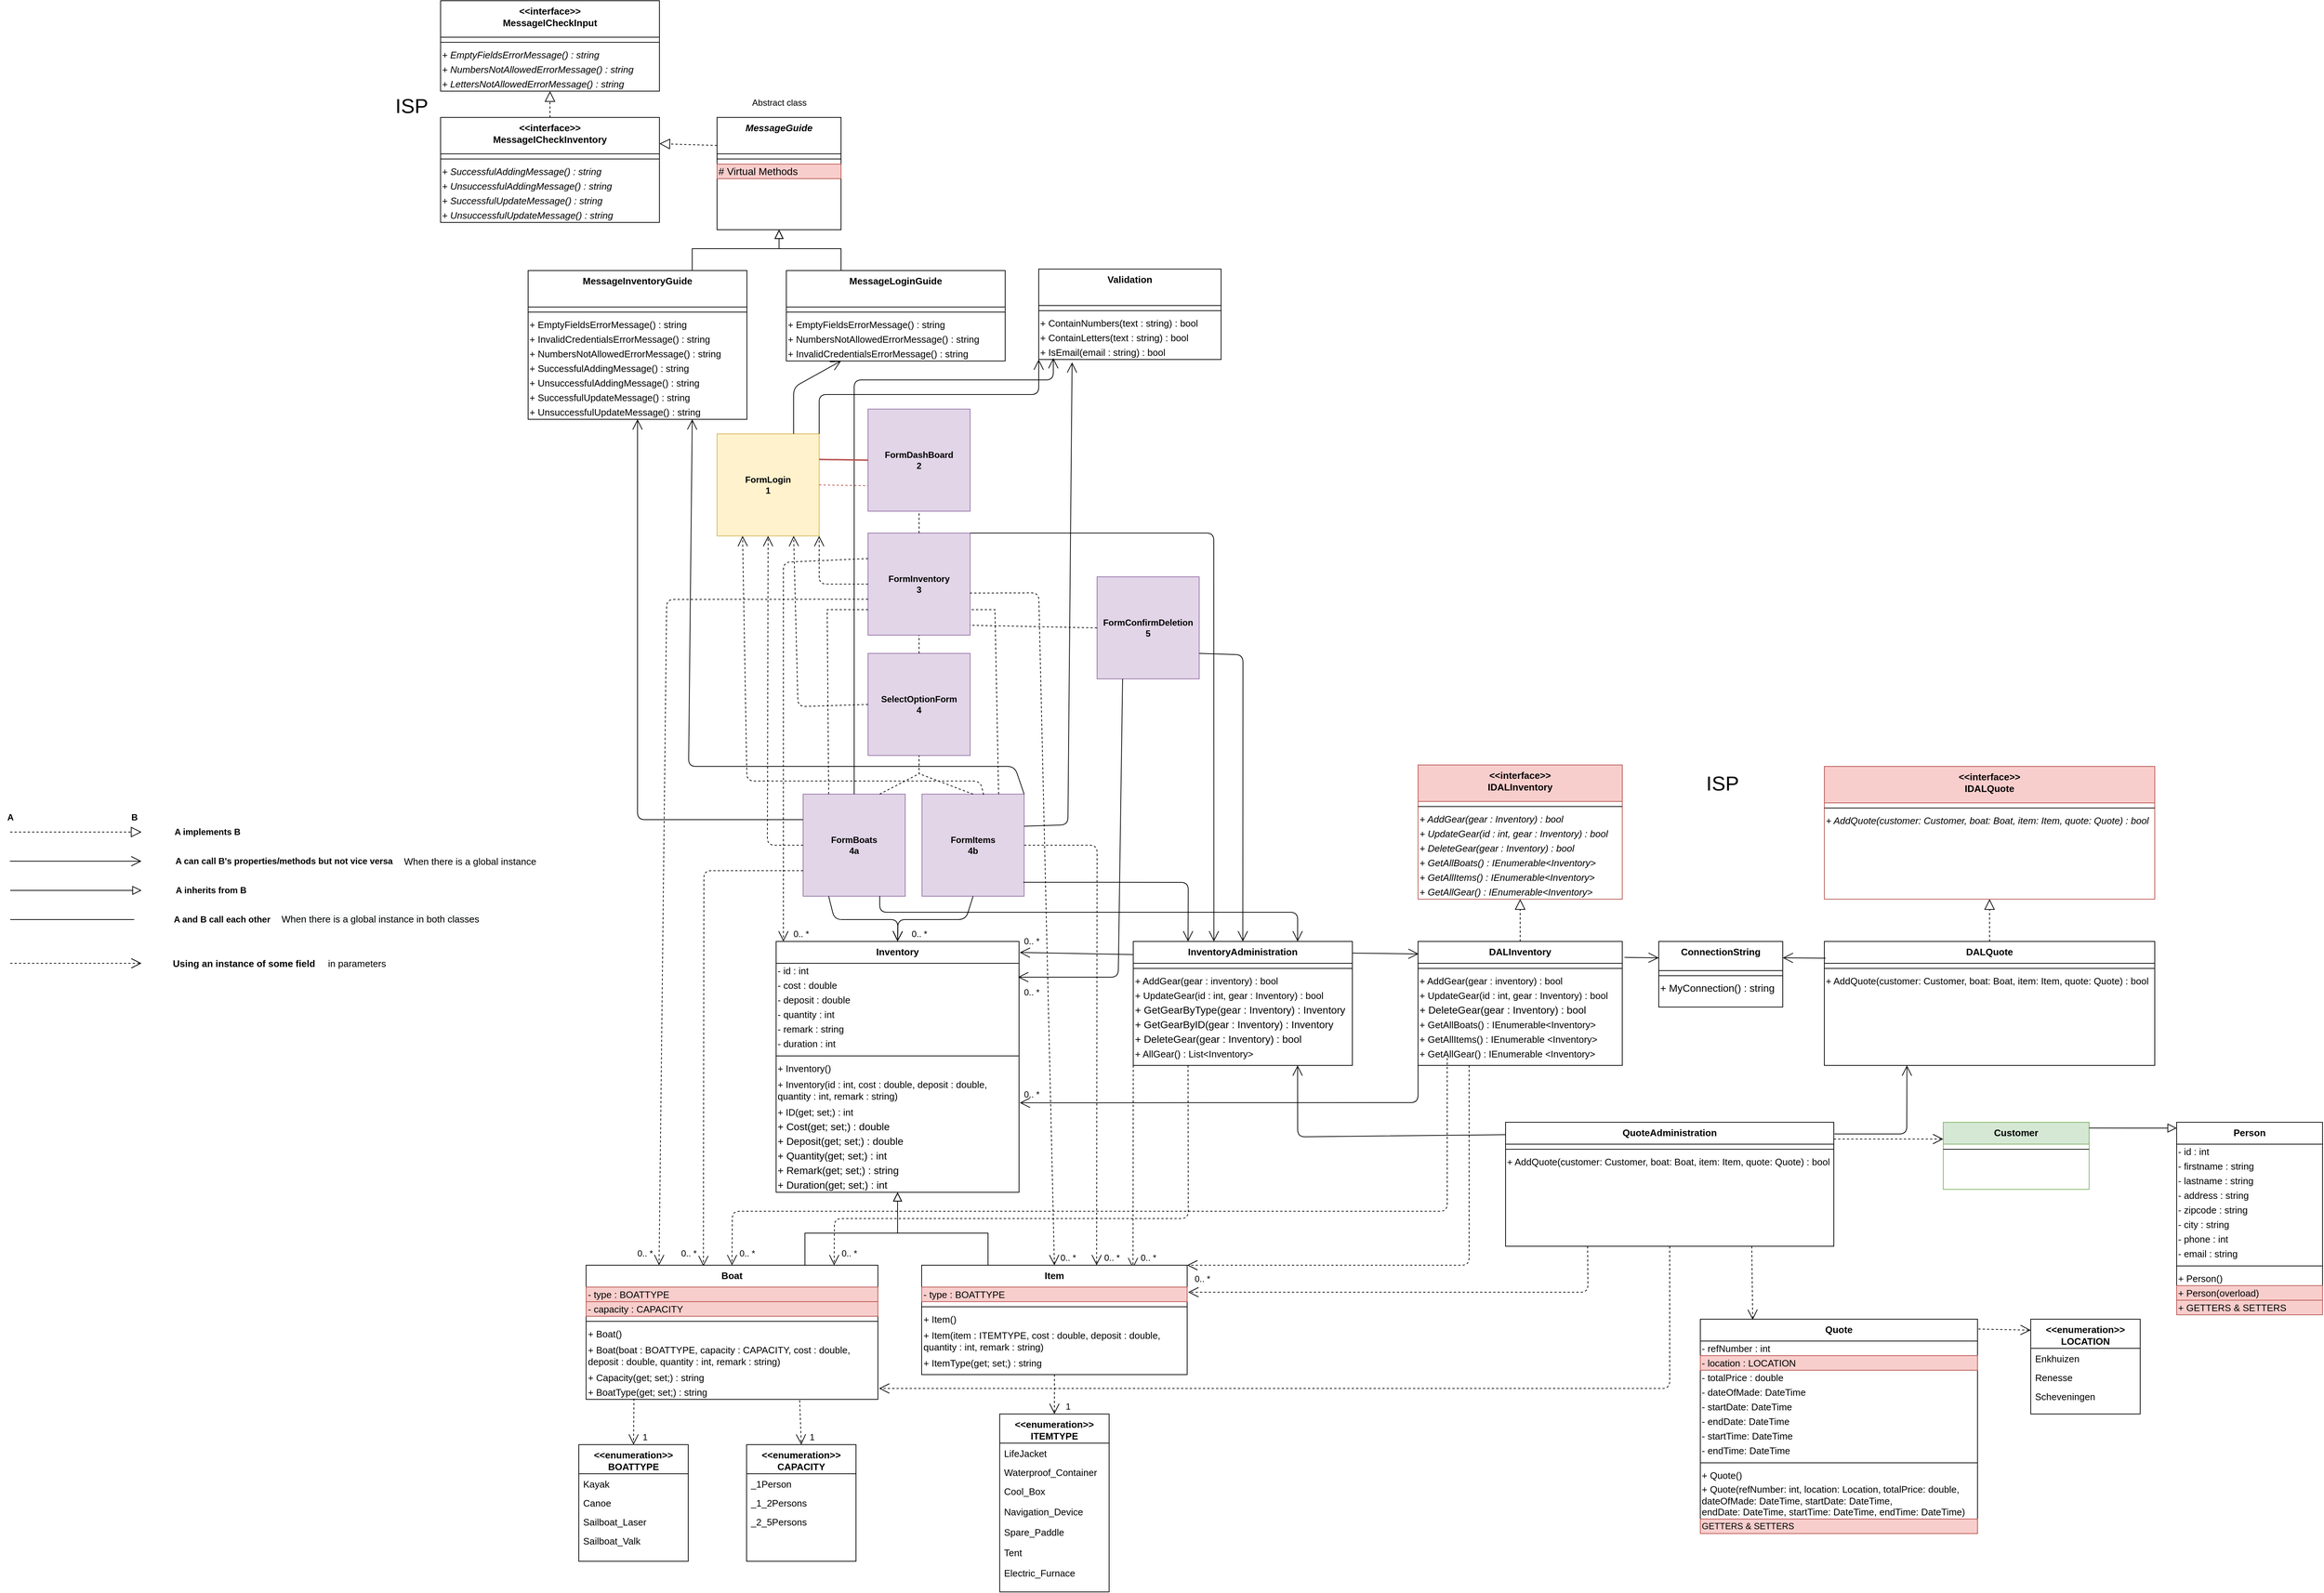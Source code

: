 <mxfile version="15.8.7" type="device"><diagram id="C5RBs43oDa-KdzZeNtuy" name="Page-1"><mxGraphModel dx="3080" dy="2074" grid="1" gridSize="10" guides="1" tooltips="1" connect="1" arrows="1" fold="1" page="1" pageScale="1" pageWidth="827" pageHeight="1169" math="0" shadow="0"><root><mxCell id="WIyWlLk6GJQsqaUBKTNV-0"/><mxCell id="WIyWlLk6GJQsqaUBKTNV-1" parent="WIyWlLk6GJQsqaUBKTNV-0"/><mxCell id="KutxU2q7jOgwtFoPLJHU-38" value="" style="endArrow=block;dashed=1;endFill=0;endSize=12;html=1;rounded=0;fontStyle=1;strokeWidth=1;fontSize=10;" parent="WIyWlLk6GJQsqaUBKTNV-1" edge="1"><mxGeometry width="160" relative="1" as="geometry"><mxPoint x="-1570" y="690" as="sourcePoint"/><mxPoint x="-1390" y="690" as="targetPoint"/></mxGeometry></mxCell><mxCell id="KutxU2q7jOgwtFoPLJHU-39" value="A" style="text;html=1;align=center;verticalAlign=middle;resizable=0;points=[];autosize=1;strokeColor=none;fillColor=none;fontStyle=1;strokeWidth=3;fontSize=12;" parent="WIyWlLk6GJQsqaUBKTNV-1" vertex="1"><mxGeometry x="-1580" y="660" width="20" height="20" as="geometry"/></mxCell><mxCell id="KutxU2q7jOgwtFoPLJHU-40" value="B" style="text;html=1;align=center;verticalAlign=middle;resizable=0;points=[];autosize=1;strokeColor=none;fillColor=none;fontStyle=1;strokeWidth=3;fontSize=12;" parent="WIyWlLk6GJQsqaUBKTNV-1" vertex="1"><mxGeometry x="-1410" y="660" width="20" height="20" as="geometry"/></mxCell><mxCell id="KutxU2q7jOgwtFoPLJHU-41" value="A implements B" style="text;html=1;align=center;verticalAlign=middle;resizable=0;points=[];autosize=1;strokeColor=none;fillColor=none;fontStyle=1;strokeWidth=4;fontSize=12;" parent="WIyWlLk6GJQsqaUBKTNV-1" vertex="1"><mxGeometry x="-1355" y="680" width="110" height="20" as="geometry"/></mxCell><mxCell id="KutxU2q7jOgwtFoPLJHU-42" value="" style="endArrow=open;endFill=1;endSize=12;html=1;fontStyle=1;fontSize=10;strokeWidth=1;" parent="WIyWlLk6GJQsqaUBKTNV-1" edge="1"><mxGeometry width="160" relative="1" as="geometry"><mxPoint x="-1570.45" y="730" as="sourcePoint"/><mxPoint x="-1390" y="730" as="targetPoint"/></mxGeometry></mxCell><mxCell id="KutxU2q7jOgwtFoPLJHU-43" value="A can call B's properties/methods but not vice versa" style="text;html=1;align=center;verticalAlign=middle;resizable=0;points=[];autosize=1;strokeColor=none;fillColor=none;fontStyle=1;strokeWidth=4;fontSize=12;" parent="WIyWlLk6GJQsqaUBKTNV-1" vertex="1"><mxGeometry x="-1350" y="720" width="310" height="20" as="geometry"/></mxCell><mxCell id="KutxU2q7jOgwtFoPLJHU-44" value="" style="endArrow=block;endSize=10;endFill=0;shadow=0;strokeWidth=1;rounded=0;edgeStyle=elbowEdgeStyle;elbow=vertical;fontStyle=0;fontSize=10;" parent="WIyWlLk6GJQsqaUBKTNV-1" edge="1"><mxGeometry width="160" relative="1" as="geometry"><mxPoint x="-1570" y="770" as="sourcePoint"/><mxPoint x="-1390" y="770" as="targetPoint"/></mxGeometry></mxCell><mxCell id="KutxU2q7jOgwtFoPLJHU-45" value="&lt;span style=&quot;font-size: 12px;&quot;&gt;A inherits from B&lt;/span&gt;" style="text;html=1;align=center;verticalAlign=middle;resizable=0;points=[];autosize=1;strokeColor=none;fillColor=none;fontStyle=1;strokeWidth=4;fontSize=12;" parent="WIyWlLk6GJQsqaUBKTNV-1" vertex="1"><mxGeometry x="-1350" y="760" width="110" height="20" as="geometry"/></mxCell><mxCell id="KutxU2q7jOgwtFoPLJHU-46" value="" style="endArrow=none;html=1;rounded=0;fontStyle=1;strokeWidth=1;fontSize=10;" parent="WIyWlLk6GJQsqaUBKTNV-1" edge="1"><mxGeometry width="50" height="50" relative="1" as="geometry"><mxPoint x="-1570" y="810" as="sourcePoint"/><mxPoint x="-1400" y="810" as="targetPoint"/></mxGeometry></mxCell><mxCell id="KutxU2q7jOgwtFoPLJHU-47" value="&lt;span style=&quot;font-size: 12px;&quot;&gt;A and B call each other&lt;/span&gt;" style="text;html=1;align=center;verticalAlign=middle;resizable=0;points=[];autosize=1;strokeColor=none;fillColor=none;fontStyle=1;strokeWidth=4;fontSize=12;" parent="WIyWlLk6GJQsqaUBKTNV-1" vertex="1"><mxGeometry x="-1355" y="800" width="150" height="20" as="geometry"/></mxCell><mxCell id="KutxU2q7jOgwtFoPLJHU-48" value="" style="endArrow=open;endSize=12;dashed=1;html=1;fontStyle=1;fontSize=13;exitX=0.5;exitY=0;exitDx=0;exitDy=0;" parent="WIyWlLk6GJQsqaUBKTNV-1" edge="1"><mxGeometry width="160" relative="1" as="geometry"><mxPoint x="-1570" y="870" as="sourcePoint"/><mxPoint x="-1390" y="870" as="targetPoint"/><Array as="points"/></mxGeometry></mxCell><mxCell id="KutxU2q7jOgwtFoPLJHU-49" value="Using an instance of some field" style="text;html=1;align=center;verticalAlign=middle;resizable=0;points=[];autosize=1;strokeColor=none;fillColor=none;fontStyle=1;strokeWidth=4;fontSize=13;" parent="WIyWlLk6GJQsqaUBKTNV-1" vertex="1"><mxGeometry x="-1355" y="860" width="210" height="20" as="geometry"/></mxCell><mxCell id="KutxU2q7jOgwtFoPLJHU-50" value="in parameters" style="text;html=1;align=center;verticalAlign=middle;resizable=0;points=[];autosize=1;strokeColor=none;fillColor=none;fontSize=13;" parent="WIyWlLk6GJQsqaUBKTNV-1" vertex="1"><mxGeometry x="-1140" y="860" width="90" height="20" as="geometry"/></mxCell><mxCell id="KutxU2q7jOgwtFoPLJHU-51" value="When there is a global instance" style="text;html=1;align=center;verticalAlign=middle;resizable=0;points=[];autosize=1;strokeColor=none;fillColor=none;fontSize=13;" parent="WIyWlLk6GJQsqaUBKTNV-1" vertex="1"><mxGeometry x="-1040" y="720" width="200" height="20" as="geometry"/></mxCell><mxCell id="KutxU2q7jOgwtFoPLJHU-52" value="&lt;span style=&quot;color: rgb(0, 0, 0); font-family: helvetica; font-size: 13px; font-style: normal; font-weight: 400; letter-spacing: normal; text-align: center; text-indent: 0px; text-transform: none; word-spacing: 0px; background-color: rgb(248, 249, 250); display: inline; float: none;&quot;&gt;When there is a global instance in both classes&lt;/span&gt;" style="text;whiteSpace=wrap;html=1;fontSize=13;" parent="WIyWlLk6GJQsqaUBKTNV-1" vertex="1"><mxGeometry x="-1200" y="795" width="440" height="30" as="geometry"/></mxCell><mxCell id="VA3VbTWwwZoXTn_adIDG-7" value="FormLogin&lt;br&gt;1" style="whiteSpace=wrap;html=1;aspect=fixed;fillColor=#fff2cc;strokeColor=#d6b656;fontStyle=1" parent="WIyWlLk6GJQsqaUBKTNV-1" vertex="1"><mxGeometry x="-601" y="144" width="140" height="140" as="geometry"/></mxCell><mxCell id="VA3VbTWwwZoXTn_adIDG-14" value="" style="endArrow=open;endFill=1;endSize=12;html=1;fontStyle=1;fontSize=10;strokeWidth=1;exitX=0.75;exitY=0;exitDx=0;exitDy=0;entryX=0.25;entryY=1;entryDx=0;entryDy=0;" parent="WIyWlLk6GJQsqaUBKTNV-1" source="VA3VbTWwwZoXTn_adIDG-7" target="VA3VbTWwwZoXTn_adIDG-140" edge="1"><mxGeometry width="160" relative="1" as="geometry"><mxPoint x="-530.0" y="134" as="sourcePoint"/><mxPoint x="-480" y="40" as="targetPoint"/><Array as="points"><mxPoint x="-496" y="80"/></Array></mxGeometry></mxCell><mxCell id="VA3VbTWwwZoXTn_adIDG-15" value="" style="endArrow=open;endFill=1;endSize=12;html=1;fontStyle=1;fontSize=10;strokeWidth=1;exitX=1;exitY=0;exitDx=0;exitDy=0;entryX=0;entryY=1;entryDx=0;entryDy=0;" parent="WIyWlLk6GJQsqaUBKTNV-1" source="VA3VbTWwwZoXTn_adIDG-7" target="VA3VbTWwwZoXTn_adIDG-157" edge="1"><mxGeometry width="160" relative="1" as="geometry"><mxPoint x="-440" y="209" as="sourcePoint"/><mxPoint x="-80" y="-300" as="targetPoint"/><Array as="points"><mxPoint x="-461" y="90"/><mxPoint x="-160" y="90"/></Array></mxGeometry></mxCell><mxCell id="VA3VbTWwwZoXTn_adIDG-16" value="FormDashBoard&lt;br&gt;2" style="whiteSpace=wrap;html=1;aspect=fixed;fillColor=#e1d5e7;strokeColor=#9673a6;fontStyle=1" parent="WIyWlLk6GJQsqaUBKTNV-1" vertex="1"><mxGeometry x="-394" y="110" width="140" height="140" as="geometry"/></mxCell><mxCell id="VA3VbTWwwZoXTn_adIDG-20" value="FormInventory&lt;br&gt;3" style="whiteSpace=wrap;html=1;aspect=fixed;fillColor=#e1d5e7;strokeColor=#9673a6;fontStyle=1" parent="WIyWlLk6GJQsqaUBKTNV-1" vertex="1"><mxGeometry x="-394" y="280" width="140" height="140" as="geometry"/></mxCell><mxCell id="VA3VbTWwwZoXTn_adIDG-23" value="" style="endArrow=open;endFill=1;endSize=12;html=1;fontStyle=1;fontSize=10;strokeWidth=1;exitX=1;exitY=0;exitDx=0;exitDy=0;entryX=0.368;entryY=0;entryDx=0;entryDy=0;entryPerimeter=0;" parent="WIyWlLk6GJQsqaUBKTNV-1" source="VA3VbTWwwZoXTn_adIDG-20" target="VA3VbTWwwZoXTn_adIDG-241" edge="1"><mxGeometry width="160" relative="1" as="geometry"><mxPoint x="-250" y="372" as="sourcePoint"/><mxPoint x="-112" y="330" as="targetPoint"/><Array as="points"><mxPoint x="80" y="280"/></Array></mxGeometry></mxCell><mxCell id="VA3VbTWwwZoXTn_adIDG-27" value="" style="endArrow=open;endSize=12;dashed=1;html=1;fontStyle=1;fontSize=13;exitX=0;exitY=0.25;exitDx=0;exitDy=0;entryX=0.03;entryY=0;entryDx=0;entryDy=0;entryPerimeter=0;" parent="WIyWlLk6GJQsqaUBKTNV-1" source="VA3VbTWwwZoXTn_adIDG-20" target="VA3VbTWwwZoXTn_adIDG-213" edge="1"><mxGeometry width="160" relative="1" as="geometry"><mxPoint x="-220" y="393" as="sourcePoint"/><mxPoint x="-530" y="840" as="targetPoint"/><Array as="points"><mxPoint x="-510" y="320"/><mxPoint x="-510" y="770"/></Array></mxGeometry></mxCell><mxCell id="VA3VbTWwwZoXTn_adIDG-29" value="" style="endArrow=open;endSize=12;dashed=1;html=1;fontStyle=1;fontSize=13;exitX=0;exitY=0.5;exitDx=0;exitDy=0;entryX=1;entryY=1;entryDx=0;entryDy=0;" parent="WIyWlLk6GJQsqaUBKTNV-1" source="VA3VbTWwwZoXTn_adIDG-20" target="VA3VbTWwwZoXTn_adIDG-7" edge="1"><mxGeometry width="160" relative="1" as="geometry"><mxPoint x="-640" y="390" as="sourcePoint"/><mxPoint x="-460" y="390" as="targetPoint"/><Array as="points"><mxPoint x="-461" y="350"/></Array></mxGeometry></mxCell><mxCell id="VA3VbTWwwZoXTn_adIDG-30" value="SelectOptionForm&lt;br&gt;4" style="whiteSpace=wrap;html=1;aspect=fixed;fillColor=#e1d5e7;strokeColor=#9673a6;fontStyle=1" parent="WIyWlLk6GJQsqaUBKTNV-1" vertex="1"><mxGeometry x="-394" y="445" width="140" height="140" as="geometry"/></mxCell><mxCell id="VA3VbTWwwZoXTn_adIDG-33" value="" style="endArrow=open;endSize=12;dashed=1;html=1;fontStyle=1;fontSize=13;exitX=0;exitY=0.5;exitDx=0;exitDy=0;entryX=0.75;entryY=1;entryDx=0;entryDy=0;" parent="WIyWlLk6GJQsqaUBKTNV-1" source="VA3VbTWwwZoXTn_adIDG-30" target="VA3VbTWwwZoXTn_adIDG-7" edge="1"><mxGeometry width="160" relative="1" as="geometry"><mxPoint x="-402" y="520" as="sourcePoint"/><mxPoint x="-540" y="420" as="targetPoint"/><Array as="points"><mxPoint x="-490" y="518"/></Array></mxGeometry></mxCell><mxCell id="VA3VbTWwwZoXTn_adIDG-34" value="FormBoats&lt;br&gt;4a" style="whiteSpace=wrap;html=1;aspect=fixed;fillColor=#e1d5e7;strokeColor=#9673a6;fontStyle=1" parent="WIyWlLk6GJQsqaUBKTNV-1" vertex="1"><mxGeometry x="-483" y="638" width="140" height="140" as="geometry"/></mxCell><mxCell id="VA3VbTWwwZoXTn_adIDG-35" value="FormItems&lt;br&gt;4b" style="whiteSpace=wrap;html=1;aspect=fixed;fillColor=#e1d5e7;strokeColor=#9673a6;fontStyle=1" parent="WIyWlLk6GJQsqaUBKTNV-1" vertex="1"><mxGeometry x="-320" y="638" width="140" height="140" as="geometry"/></mxCell><mxCell id="VA3VbTWwwZoXTn_adIDG-38" value="" style="endArrow=open;endSize=12;dashed=1;html=1;fontStyle=1;fontSize=13;exitX=0;exitY=0.5;exitDx=0;exitDy=0;entryX=0.5;entryY=1;entryDx=0;entryDy=0;" parent="WIyWlLk6GJQsqaUBKTNV-1" source="VA3VbTWwwZoXTn_adIDG-34" target="VA3VbTWwwZoXTn_adIDG-7" edge="1"><mxGeometry width="160" relative="1" as="geometry"><mxPoint x="-500" y="700" as="sourcePoint"/><mxPoint x="-532" y="440" as="targetPoint"/><Array as="points"><mxPoint x="-532" y="708"/></Array></mxGeometry></mxCell><mxCell id="VA3VbTWwwZoXTn_adIDG-39" value="" style="endArrow=open;endSize=12;dashed=1;html=1;fontStyle=1;fontSize=13;exitX=0.603;exitY=0.006;exitDx=0;exitDy=0;entryX=0.25;entryY=1;entryDx=0;entryDy=0;exitPerimeter=0;" parent="WIyWlLk6GJQsqaUBKTNV-1" source="VA3VbTWwwZoXTn_adIDG-35" target="VA3VbTWwwZoXTn_adIDG-7" edge="1"><mxGeometry width="160" relative="1" as="geometry"><mxPoint x="-220" y="630" as="sourcePoint"/><mxPoint x="-590" y="340" as="targetPoint"/><Array as="points"><mxPoint x="-240" y="620"/><mxPoint x="-560" y="620"/></Array></mxGeometry></mxCell><mxCell id="VA3VbTWwwZoXTn_adIDG-44" value="" style="endArrow=none;dashed=1;html=1;rounded=0;exitX=1;exitY=0.5;exitDx=0;exitDy=0;entryX=0;entryY=0.75;entryDx=0;entryDy=0;fillColor=#f8cecc;strokeColor=#b85450;" parent="WIyWlLk6GJQsqaUBKTNV-1" source="VA3VbTWwwZoXTn_adIDG-7" target="VA3VbTWwwZoXTn_adIDG-16" edge="1"><mxGeometry width="50" height="50" relative="1" as="geometry"><mxPoint x="-460" y="272" as="sourcePoint"/><mxPoint x="-410" y="190" as="targetPoint"/></mxGeometry></mxCell><mxCell id="VA3VbTWwwZoXTn_adIDG-45" value="" style="endArrow=none;dashed=1;html=1;rounded=0;entryX=0.5;entryY=1;entryDx=0;entryDy=0;exitX=0.5;exitY=0;exitDx=0;exitDy=0;" parent="WIyWlLk6GJQsqaUBKTNV-1" source="VA3VbTWwwZoXTn_adIDG-20" target="VA3VbTWwwZoXTn_adIDG-16" edge="1"><mxGeometry width="50" height="50" relative="1" as="geometry"><mxPoint x="-340" y="290.0" as="sourcePoint"/><mxPoint x="-260" y="290.0" as="targetPoint"/></mxGeometry></mxCell><mxCell id="VA3VbTWwwZoXTn_adIDG-46" value="" style="endArrow=none;dashed=1;html=1;rounded=0;entryX=0.5;entryY=1;entryDx=0;entryDy=0;exitX=0.5;exitY=0;exitDx=0;exitDy=0;" parent="WIyWlLk6GJQsqaUBKTNV-1" source="VA3VbTWwwZoXTn_adIDG-30" target="VA3VbTWwwZoXTn_adIDG-20" edge="1"><mxGeometry width="50" height="50" relative="1" as="geometry"><mxPoint x="-340" y="438.0" as="sourcePoint"/><mxPoint x="-260" y="438.0" as="targetPoint"/></mxGeometry></mxCell><mxCell id="VA3VbTWwwZoXTn_adIDG-47" value="" style="endArrow=none;dashed=1;html=1;rounded=0;entryX=0.5;entryY=1;entryDx=0;entryDy=0;exitX=0.5;exitY=0;exitDx=0;exitDy=0;" parent="WIyWlLk6GJQsqaUBKTNV-1" source="VA3VbTWwwZoXTn_adIDG-35" target="VA3VbTWwwZoXTn_adIDG-30" edge="1"><mxGeometry width="50" height="50" relative="1" as="geometry"><mxPoint x="-336.43" y="630" as="sourcePoint"/><mxPoint x="-336.43" y="600.0" as="targetPoint"/><Array as="points"><mxPoint x="-324" y="610"/></Array></mxGeometry></mxCell><mxCell id="VA3VbTWwwZoXTn_adIDG-48" value="" style="endArrow=none;dashed=1;html=1;rounded=0;entryX=0.5;entryY=1;entryDx=0;entryDy=0;exitX=0.75;exitY=0;exitDx=0;exitDy=0;" parent="WIyWlLk6GJQsqaUBKTNV-1" source="VA3VbTWwwZoXTn_adIDG-34" target="VA3VbTWwwZoXTn_adIDG-30" edge="1"><mxGeometry width="50" height="50" relative="1" as="geometry"><mxPoint x="-299" y="660" as="sourcePoint"/><mxPoint x="-326.0" y="586" as="targetPoint"/><Array as="points"><mxPoint x="-324" y="610"/></Array></mxGeometry></mxCell><mxCell id="VA3VbTWwwZoXTn_adIDG-49" value="" style="endArrow=none;dashed=1;html=1;rounded=0;exitX=0.25;exitY=0;exitDx=0;exitDy=0;entryX=0;entryY=0.75;entryDx=0;entryDy=0;" parent="WIyWlLk6GJQsqaUBKTNV-1" source="VA3VbTWwwZoXTn_adIDG-34" target="VA3VbTWwwZoXTn_adIDG-20" edge="1"><mxGeometry width="50" height="50" relative="1" as="geometry"><mxPoint x="-411.0" y="660" as="sourcePoint"/><mxPoint x="-411" y="390" as="targetPoint"/><Array as="points"><mxPoint x="-450" y="385"/></Array></mxGeometry></mxCell><mxCell id="VA3VbTWwwZoXTn_adIDG-50" value="" style="endArrow=none;dashed=1;html=1;rounded=0;entryX=1;entryY=0.75;entryDx=0;entryDy=0;exitX=0.75;exitY=0;exitDx=0;exitDy=0;" parent="WIyWlLk6GJQsqaUBKTNV-1" source="VA3VbTWwwZoXTn_adIDG-35" target="VA3VbTWwwZoXTn_adIDG-20" edge="1"><mxGeometry width="50" height="50" relative="1" as="geometry"><mxPoint x="-241.0" y="660" as="sourcePoint"/><mxPoint x="-326.0" y="586" as="targetPoint"/><Array as="points"><mxPoint x="-220" y="385"/></Array></mxGeometry></mxCell><mxCell id="VA3VbTWwwZoXTn_adIDG-57" value="" style="endArrow=open;endFill=1;endSize=12;html=1;fontStyle=1;fontSize=10;strokeWidth=1;exitX=0.25;exitY=1;exitDx=0;exitDy=0;entryX=0.5;entryY=0;entryDx=0;entryDy=0;" parent="WIyWlLk6GJQsqaUBKTNV-1" source="VA3VbTWwwZoXTn_adIDG-34" target="VA3VbTWwwZoXTn_adIDG-213" edge="1"><mxGeometry width="160" relative="1" as="geometry"><mxPoint x="-580.45" y="789" as="sourcePoint"/><mxPoint x="-460" y="800" as="targetPoint"/><Array as="points"><mxPoint x="-440" y="810"/><mxPoint x="-353" y="810"/></Array></mxGeometry></mxCell><mxCell id="VA3VbTWwwZoXTn_adIDG-58" value="" style="endArrow=block;endSize=10;endFill=0;shadow=0;strokeWidth=1;rounded=0;edgeStyle=elbowEdgeStyle;elbow=vertical;fontStyle=1;fontSize=10;exitX=0.75;exitY=0;exitDx=0;exitDy=0;entryX=0.5;entryY=1;entryDx=0;entryDy=0;" parent="WIyWlLk6GJQsqaUBKTNV-1" source="VA3VbTWwwZoXTn_adIDG-197" target="VA3VbTWwwZoXTn_adIDG-213" edge="1"><mxGeometry width="160" relative="1" as="geometry"><mxPoint x="-900" y="740" as="sourcePoint"/><mxPoint x="-480" y="1150" as="targetPoint"/><Array as="points"><mxPoint x="-460" y="1240"/><mxPoint x="-410" y="1230"/><mxPoint x="-470" y="1230"/><mxPoint x="-630" y="940"/></Array></mxGeometry></mxCell><mxCell id="VA3VbTWwwZoXTn_adIDG-59" value="" style="endArrow=block;endSize=10;endFill=0;shadow=0;strokeWidth=1;rounded=0;edgeStyle=elbowEdgeStyle;elbow=vertical;fontStyle=1;fontSize=10;exitX=0.25;exitY=0;exitDx=0;exitDy=0;entryX=0.5;entryY=1;entryDx=0;entryDy=0;" parent="WIyWlLk6GJQsqaUBKTNV-1" source="VA3VbTWwwZoXTn_adIDG-205" target="VA3VbTWwwZoXTn_adIDG-213" edge="1"><mxGeometry width="160" relative="1" as="geometry"><mxPoint x="-330" y="970.09" as="sourcePoint"/><mxPoint x="-284" y="1160" as="targetPoint"/><Array as="points"><mxPoint x="-280" y="1240"/><mxPoint x="-290" y="1230"/><mxPoint x="-290" y="1200"/></Array></mxGeometry></mxCell><mxCell id="VA3VbTWwwZoXTn_adIDG-60" value="" style="endArrow=open;endSize=12;dashed=1;html=1;fontStyle=1;fontSize=13;exitX=0.5;exitY=1;exitDx=0;exitDy=0;entryX=0.5;entryY=0;entryDx=0;entryDy=0;" parent="WIyWlLk6GJQsqaUBKTNV-1" source="VA3VbTWwwZoXTn_adIDG-205" target="VA3VbTWwwZoXTn_adIDG-181" edge="1"><mxGeometry width="160" relative="1" as="geometry"><mxPoint x="-70.5" y="1015.57" as="sourcePoint"/><mxPoint x="-197.5" y="1088" as="targetPoint"/><Array as="points"/></mxGeometry></mxCell><mxCell id="VA3VbTWwwZoXTn_adIDG-61" value="" style="endArrow=open;endSize=12;dashed=1;html=1;fontStyle=1;fontSize=13;entryX=0.5;entryY=0;entryDx=0;entryDy=0;exitX=0.164;exitY=0.947;exitDx=0;exitDy=0;exitPerimeter=0;" parent="WIyWlLk6GJQsqaUBKTNV-1" source="VA3VbTWwwZoXTn_adIDG-204" target="VA3VbTWwwZoXTn_adIDG-167" edge="1"><mxGeometry width="160" relative="1" as="geometry"><mxPoint x="-740.5" y="1488" as="sourcePoint"/><mxPoint x="-644.5" y="839" as="targetPoint"/><Array as="points"/></mxGeometry></mxCell><mxCell id="VA3VbTWwwZoXTn_adIDG-62" value="" style="endArrow=open;endSize=12;dashed=1;html=1;fontStyle=1;fontSize=13;entryX=0.5;entryY=0;entryDx=0;entryDy=0;exitX=0.732;exitY=1.065;exitDx=0;exitDy=0;exitPerimeter=0;" parent="WIyWlLk6GJQsqaUBKTNV-1" source="VA3VbTWwwZoXTn_adIDG-204" target="VA3VbTWwwZoXTn_adIDG-176" edge="1"><mxGeometry width="160" relative="1" as="geometry"><mxPoint x="-480.5" y="1488" as="sourcePoint"/><mxPoint x="-644.5" y="1006.0" as="targetPoint"/><Array as="points"/></mxGeometry></mxCell><mxCell id="VA3VbTWwwZoXTn_adIDG-64" value="" style="endArrow=open;endFill=1;endSize=12;html=1;fontStyle=1;fontSize=10;strokeWidth=1;exitX=0.75;exitY=1;exitDx=0;exitDy=0;entryX=0.75;entryY=0;entryDx=0;entryDy=0;" parent="WIyWlLk6GJQsqaUBKTNV-1" source="VA3VbTWwwZoXTn_adIDG-34" target="VA3VbTWwwZoXTn_adIDG-241" edge="1"><mxGeometry width="160" relative="1" as="geometry"><mxPoint x="-411.0" y="776" as="sourcePoint"/><mxPoint x="-332.0" y="820" as="targetPoint"/><Array as="points"><mxPoint x="-378" y="800"/><mxPoint x="195" y="800"/></Array></mxGeometry></mxCell><mxCell id="VA3VbTWwwZoXTn_adIDG-65" value="" style="endArrow=open;endFill=1;endSize=12;html=1;fontStyle=1;fontSize=10;strokeWidth=1;exitX=0.5;exitY=0;exitDx=0;exitDy=0;" parent="WIyWlLk6GJQsqaUBKTNV-1" source="VA3VbTWwwZoXTn_adIDG-34" edge="1"><mxGeometry width="160" relative="1" as="geometry"><mxPoint x="-630" y="640" as="sourcePoint"/><mxPoint x="-140" y="40" as="targetPoint"/><Array as="points"><mxPoint x="-413" y="70"/><mxPoint x="-140" y="70"/></Array></mxGeometry></mxCell><mxCell id="VA3VbTWwwZoXTn_adIDG-73" value="" style="endArrow=open;endFill=1;endSize=12;html=1;fontStyle=1;fontSize=10;strokeWidth=1;exitX=0;exitY=0.25;exitDx=0;exitDy=0;entryX=0.5;entryY=1;entryDx=0;entryDy=0;" parent="WIyWlLk6GJQsqaUBKTNV-1" source="VA3VbTWwwZoXTn_adIDG-34" target="VA3VbTWwwZoXTn_adIDG-145" edge="1"><mxGeometry width="160" relative="1" as="geometry"><mxPoint x="-650.004" y="695.116" as="sourcePoint"/><mxPoint x="-750" y="80" as="targetPoint"/><Array as="points"><mxPoint x="-710" y="673"/></Array></mxGeometry></mxCell><mxCell id="VA3VbTWwwZoXTn_adIDG-74" value="" style="endArrow=open;endSize=12;dashed=1;html=1;fontStyle=1;fontSize=13;entryX=0.25;entryY=0;entryDx=0;entryDy=0;exitX=0;exitY=0.648;exitDx=0;exitDy=0;exitPerimeter=0;" parent="WIyWlLk6GJQsqaUBKTNV-1" source="VA3VbTWwwZoXTn_adIDG-20" target="VA3VbTWwwZoXTn_adIDG-197" edge="1"><mxGeometry width="160" relative="1" as="geometry"><mxPoint x="-450" y="380" as="sourcePoint"/><mxPoint x="-644" y="620" as="targetPoint"/><Array as="points"><mxPoint x="-670" y="371"/></Array></mxGeometry></mxCell><mxCell id="VA3VbTWwwZoXTn_adIDG-75" value="" style="endArrow=open;endSize=12;dashed=1;html=1;fontStyle=1;fontSize=13;entryX=0.5;entryY=0;entryDx=0;entryDy=0;exitX=0.997;exitY=0.588;exitDx=0;exitDy=0;exitPerimeter=0;" parent="WIyWlLk6GJQsqaUBKTNV-1" source="VA3VbTWwwZoXTn_adIDG-20" target="VA3VbTWwwZoXTn_adIDG-205" edge="1"><mxGeometry width="160" relative="1" as="geometry"><mxPoint x="-71" y="355.168" as="sourcePoint"/><mxPoint x="-170" y="776" as="targetPoint"/><Array as="points"><mxPoint x="-160" y="362"/></Array></mxGeometry></mxCell><mxCell id="VA3VbTWwwZoXTn_adIDG-77" value="FormConfirmDeletion&lt;br&gt;5" style="whiteSpace=wrap;html=1;aspect=fixed;fillColor=#e1d5e7;strokeColor=#9673a6;fontStyle=1" parent="WIyWlLk6GJQsqaUBKTNV-1" vertex="1"><mxGeometry x="-80" y="340" width="140" height="140" as="geometry"/></mxCell><mxCell id="VA3VbTWwwZoXTn_adIDG-78" value="" style="endArrow=open;endFill=1;endSize=12;html=1;fontStyle=1;fontSize=10;strokeWidth=1;exitX=0.25;exitY=1;exitDx=0;exitDy=0;entryX=0.996;entryY=-0.053;entryDx=0;entryDy=0;entryPerimeter=0;" parent="WIyWlLk6GJQsqaUBKTNV-1" source="VA3VbTWwwZoXTn_adIDG-77" target="VA3VbTWwwZoXTn_adIDG-219" edge="1"><mxGeometry width="160" relative="1" as="geometry"><mxPoint x="20" y="380" as="sourcePoint"/><mxPoint x="-320" y="1170" as="targetPoint"/><Array as="points"><mxPoint x="-51" y="889"/></Array></mxGeometry></mxCell><mxCell id="VA3VbTWwwZoXTn_adIDG-79" value="" style="endArrow=open;endFill=1;endSize=12;html=1;fontStyle=1;fontSize=10;strokeWidth=1;entryX=0.5;entryY=0;entryDx=0;entryDy=0;exitX=1;exitY=0.75;exitDx=0;exitDy=0;" parent="WIyWlLk6GJQsqaUBKTNV-1" source="VA3VbTWwwZoXTn_adIDG-77" target="VA3VbTWwwZoXTn_adIDG-241" edge="1"><mxGeometry width="160" relative="1" as="geometry"><mxPoint x="-67.0" y="519.0" as="sourcePoint"/><mxPoint x="-380.0" y="1015" as="targetPoint"/><Array as="points"><mxPoint x="120" y="447"/></Array></mxGeometry></mxCell><mxCell id="VA3VbTWwwZoXTn_adIDG-80" value="" style="endArrow=none;dashed=1;html=1;rounded=0;exitX=0;exitY=0.5;exitDx=0;exitDy=0;entryX=0.997;entryY=0.903;entryDx=0;entryDy=0;entryPerimeter=0;" parent="WIyWlLk6GJQsqaUBKTNV-1" source="VA3VbTWwwZoXTn_adIDG-77" target="VA3VbTWwwZoXTn_adIDG-20" edge="1"><mxGeometry width="50" height="50" relative="1" as="geometry"><mxPoint x="-100" y="410" as="sourcePoint"/><mxPoint x="-250" y="420" as="targetPoint"/></mxGeometry></mxCell><mxCell id="VA3VbTWwwZoXTn_adIDG-82" value="" style="endArrow=open;endSize=12;dashed=1;html=1;fontStyle=1;fontSize=13;exitX=1;exitY=0.5;exitDx=0;exitDy=0;entryX=0.659;entryY=0;entryDx=0;entryDy=0;entryPerimeter=0;" parent="WIyWlLk6GJQsqaUBKTNV-1" source="VA3VbTWwwZoXTn_adIDG-35" target="VA3VbTWwwZoXTn_adIDG-205" edge="1"><mxGeometry width="160" relative="1" as="geometry"><mxPoint x="-240.0" y="790.57" as="sourcePoint"/><mxPoint x="-60.0" y="790.57" as="targetPoint"/><Array as="points"><mxPoint x="-80" y="708"/></Array></mxGeometry></mxCell><mxCell id="VA3VbTWwwZoXTn_adIDG-83" value="" style="endArrow=open;endSize=12;dashed=1;html=1;fontStyle=1;fontSize=13;exitX=0;exitY=0.75;exitDx=0;exitDy=0;entryX=0.402;entryY=0.007;entryDx=0;entryDy=0;entryPerimeter=0;" parent="WIyWlLk6GJQsqaUBKTNV-1" source="VA3VbTWwwZoXTn_adIDG-34" target="VA3VbTWwwZoXTn_adIDG-197" edge="1"><mxGeometry width="160" relative="1" as="geometry"><mxPoint x="-379.998" y="789.0" as="sourcePoint"/><mxPoint x="-370" y="800" as="targetPoint"/><Array as="points"><mxPoint x="-619" y="743"/></Array></mxGeometry></mxCell><mxCell id="VA3VbTWwwZoXTn_adIDG-84" value="" style="endArrow=open;endFill=1;endSize=12;html=1;fontStyle=1;fontSize=10;strokeWidth=1;exitX=0.992;exitY=0.863;exitDx=0;exitDy=0;exitPerimeter=0;entryX=0.25;entryY=0;entryDx=0;entryDy=0;" parent="WIyWlLk6GJQsqaUBKTNV-1" source="VA3VbTWwwZoXTn_adIDG-35" target="VA3VbTWwwZoXTn_adIDG-241" edge="1"><mxGeometry width="160" relative="1" as="geometry"><mxPoint x="-150" y="698" as="sourcePoint"/><mxPoint x="-110" y="730" as="targetPoint"/><Array as="points"><mxPoint x="45" y="759"/></Array></mxGeometry></mxCell><mxCell id="VA3VbTWwwZoXTn_adIDG-85" value="" style="endArrow=open;endFill=1;endSize=12;html=1;fontStyle=1;fontSize=10;strokeWidth=1;exitX=0.5;exitY=1;exitDx=0;exitDy=0;entryX=0.5;entryY=0;entryDx=0;entryDy=0;" parent="WIyWlLk6GJQsqaUBKTNV-1" source="VA3VbTWwwZoXTn_adIDG-35" target="VA3VbTWwwZoXTn_adIDG-213" edge="1"><mxGeometry width="160" relative="1" as="geometry"><mxPoint x="-183.928" y="760.108" as="sourcePoint"/><mxPoint x="-313.0" y="810" as="targetPoint"/><Array as="points"><mxPoint x="-260" y="810"/><mxPoint x="-353" y="810"/></Array></mxGeometry></mxCell><mxCell id="VA3VbTWwwZoXTn_adIDG-86" value="" style="endArrow=open;endFill=1;endSize=12;html=1;fontStyle=1;fontSize=10;strokeWidth=1;exitX=1;exitY=0.314;exitDx=0;exitDy=0;exitPerimeter=0;entryX=0.183;entryY=1.194;entryDx=0;entryDy=0;entryPerimeter=0;" parent="WIyWlLk6GJQsqaUBKTNV-1" source="VA3VbTWwwZoXTn_adIDG-35" target="VA3VbTWwwZoXTn_adIDG-163" edge="1"><mxGeometry width="160" relative="1" as="geometry"><mxPoint x="-160" y="700" as="sourcePoint"/><mxPoint x="-130" y="40" as="targetPoint"/><Array as="points"><mxPoint x="-120" y="680"/></Array></mxGeometry></mxCell><mxCell id="VA3VbTWwwZoXTn_adIDG-87" value="" style="endArrow=open;endFill=1;endSize=12;html=1;fontStyle=1;fontSize=10;strokeWidth=1;exitX=1;exitY=0;exitDx=0;exitDy=0;entryX=0.75;entryY=1;entryDx=0;entryDy=0;" parent="WIyWlLk6GJQsqaUBKTNV-1" source="VA3VbTWwwZoXTn_adIDG-35" target="VA3VbTWwwZoXTn_adIDG-145" edge="1"><mxGeometry width="160" relative="1" as="geometry"><mxPoint x="-183" y="689" as="sourcePoint"/><mxPoint x="-630" y="180" as="targetPoint"/><Array as="points"><mxPoint x="-193" y="600"/><mxPoint x="-640" y="600"/></Array></mxGeometry></mxCell><mxCell id="VA3VbTWwwZoXTn_adIDG-89" value="" style="endArrow=open;endFill=1;endSize=12;html=1;fontStyle=1;fontSize=10;strokeWidth=1;exitX=1.001;exitY=0.094;exitDx=0;exitDy=0;exitPerimeter=0;entryX=0.003;entryY=0.101;entryDx=0;entryDy=0;entryPerimeter=0;" parent="WIyWlLk6GJQsqaUBKTNV-1" source="VA3VbTWwwZoXTn_adIDG-241" target="VA3VbTWwwZoXTn_adIDG-261" edge="1"><mxGeometry width="160" relative="1" as="geometry"><mxPoint x="300" y="845" as="sourcePoint"/><mxPoint x="340" y="800" as="targetPoint"/><Array as="points"/></mxGeometry></mxCell><mxCell id="VA3VbTWwwZoXTn_adIDG-90" value="" style="endArrow=open;endSize=12;dashed=1;html=1;fontStyle=1;fontSize=13;entryX=0.796;entryY=0.027;entryDx=0;entryDy=0;exitX=0;exitY=1;exitDx=0;exitDy=0;entryPerimeter=0;" parent="WIyWlLk6GJQsqaUBKTNV-1" source="VA3VbTWwwZoXTn_adIDG-241" target="VA3VbTWwwZoXTn_adIDG-205" edge="1"><mxGeometry width="160" relative="1" as="geometry"><mxPoint x="-30" y="770" as="sourcePoint"/><mxPoint x="-170" y="940" as="targetPoint"/><Array as="points"/></mxGeometry></mxCell><mxCell id="VA3VbTWwwZoXTn_adIDG-92" value="" style="endArrow=open;endSize=12;dashed=1;html=1;fontStyle=1;fontSize=13;exitX=0.25;exitY=1;exitDx=0;exitDy=0;entryX=0.85;entryY=0;entryDx=0;entryDy=0;entryPerimeter=0;" parent="WIyWlLk6GJQsqaUBKTNV-1" source="VA3VbTWwwZoXTn_adIDG-241" target="VA3VbTWwwZoXTn_adIDG-197" edge="1"><mxGeometry width="160" relative="1" as="geometry"><mxPoint x="44.724" y="749.644" as="sourcePoint"/><mxPoint x="-450" y="940" as="targetPoint"/><Array as="points"><mxPoint x="45" y="1220"/><mxPoint x="-440" y="1220"/></Array></mxGeometry></mxCell><mxCell id="VA3VbTWwwZoXTn_adIDG-100" value="" style="endArrow=open;endFill=1;endSize=12;html=1;fontStyle=1;fontSize=10;strokeWidth=1;entryX=0;entryY=0.25;entryDx=0;entryDy=0;exitX=1.011;exitY=0.129;exitDx=0;exitDy=0;exitPerimeter=0;" parent="WIyWlLk6GJQsqaUBKTNV-1" source="VA3VbTWwwZoXTn_adIDG-261" target="VA3VbTWwwZoXTn_adIDG-286" edge="1"><mxGeometry width="160" relative="1" as="geometry"><mxPoint x="660" y="820" as="sourcePoint"/><mxPoint x="700" y="810" as="targetPoint"/></mxGeometry></mxCell><mxCell id="VA3VbTWwwZoXTn_adIDG-101" value="" style="endArrow=open;endFill=1;endSize=12;html=1;fontStyle=1;fontSize=10;strokeWidth=1;exitX=0;exitY=1;exitDx=0;exitDy=0;entryX=1.003;entryY=-0.135;entryDx=0;entryDy=0;entryPerimeter=0;" parent="WIyWlLk6GJQsqaUBKTNV-1" source="VA3VbTWwwZoXTn_adIDG-261" target="VA3VbTWwwZoXTn_adIDG-218" edge="1"><mxGeometry width="160" relative="1" as="geometry"><mxPoint x="360.0" y="799.57" as="sourcePoint"/><mxPoint x="-400" y="1200" as="targetPoint"/><Array as="points"><mxPoint x="360" y="1061"/></Array></mxGeometry></mxCell><mxCell id="VA3VbTWwwZoXTn_adIDG-102" value="" style="endArrow=open;endSize=12;dashed=1;html=1;fontStyle=1;fontSize=13;entryX=0.5;entryY=0;entryDx=0;entryDy=0;" parent="WIyWlLk6GJQsqaUBKTNV-1" target="VA3VbTWwwZoXTn_adIDG-197" edge="1"><mxGeometry width="160" relative="1" as="geometry"><mxPoint x="400" y="1000" as="sourcePoint"/><mxPoint x="-540" y="1480" as="targetPoint"/><Array as="points"><mxPoint x="400" y="1210"/><mxPoint x="-580" y="1210"/></Array></mxGeometry></mxCell><mxCell id="VA3VbTWwwZoXTn_adIDG-103" value="" style="endArrow=open;endSize=12;dashed=1;html=1;fontStyle=1;fontSize=13;exitX=0.25;exitY=1;exitDx=0;exitDy=0;entryX=1;entryY=0;entryDx=0;entryDy=0;" parent="WIyWlLk6GJQsqaUBKTNV-1" source="VA3VbTWwwZoXTn_adIDG-261" target="VA3VbTWwwZoXTn_adIDG-205" edge="1"><mxGeometry width="160" relative="1" as="geometry"><mxPoint x="281.6" y="766" as="sourcePoint"/><mxPoint x="-490.888" y="934.84" as="targetPoint"/><Array as="points"><mxPoint x="430" y="1284"/></Array></mxGeometry></mxCell><mxCell id="VA3VbTWwwZoXTn_adIDG-104" value="&lt;&lt;interface&gt;&gt;&#10;MessageICheckInput" style="swimlane;fontStyle=1;align=center;verticalAlign=top;childLayout=stackLayout;horizontal=1;startSize=50;horizontalStack=0;resizeParent=1;resizeLast=0;collapsible=1;marginBottom=0;rounded=0;shadow=0;strokeWidth=1;fontSize=13;" parent="WIyWlLk6GJQsqaUBKTNV-1" vertex="1"><mxGeometry x="-980" y="-450" width="300" height="124" as="geometry"><mxRectangle x="340" y="380" width="170" height="26" as="alternateBounds"/></mxGeometry></mxCell><mxCell id="Eu1RM0MxuK3w1lcb-Ub3-11" value="" style="line;html=1;strokeWidth=1;align=left;verticalAlign=middle;spacingTop=-1;spacingLeft=3;spacingRight=3;rotatable=0;labelPosition=right;points=[];portConstraint=eastwest;fontStyle=0;fontSize=13;" parent="VA3VbTWwwZoXTn_adIDG-104" vertex="1"><mxGeometry y="50" width="300" height="14" as="geometry"/></mxCell><mxCell id="VA3VbTWwwZoXTn_adIDG-107" value="&lt;span style=&quot;font-size: 13px&quot;&gt;+ EmptyFieldsErrorMessage() : string&lt;/span&gt;" style="text;html=1;align=left;verticalAlign=middle;resizable=0;points=[];autosize=1;strokeColor=none;fillColor=none;fontStyle=2" parent="VA3VbTWwwZoXTn_adIDG-104" vertex="1"><mxGeometry y="64" width="300" height="20" as="geometry"/></mxCell><mxCell id="VA3VbTWwwZoXTn_adIDG-108" value="+ NumbersNotAllowedErrorMessage() : string" style="text;html=1;align=left;verticalAlign=middle;resizable=0;points=[];autosize=1;strokeColor=none;fillColor=none;fontStyle=2;fontSize=13;" parent="VA3VbTWwwZoXTn_adIDG-104" vertex="1"><mxGeometry y="84" width="300" height="20" as="geometry"/></mxCell><mxCell id="VA3VbTWwwZoXTn_adIDG-114" value="+ LettersNotAllowedErrorMessage() : string" style="text;html=1;align=left;verticalAlign=middle;resizable=0;points=[];autosize=1;strokeColor=none;fillColor=none;fontStyle=2;fontSize=13;" parent="VA3VbTWwwZoXTn_adIDG-104" vertex="1"><mxGeometry y="104" width="300" height="20" as="geometry"/></mxCell><mxCell id="VA3VbTWwwZoXTn_adIDG-115" value="&lt;&lt;interface&gt;&gt;&#10;MessageICheckInventory" style="swimlane;fontStyle=1;align=center;verticalAlign=top;childLayout=stackLayout;horizontal=1;startSize=50;horizontalStack=0;resizeParent=1;resizeLast=0;collapsible=1;marginBottom=0;rounded=0;shadow=0;strokeWidth=1;fontSize=13;" parent="WIyWlLk6GJQsqaUBKTNV-1" vertex="1"><mxGeometry x="-980" y="-290" width="300" height="144" as="geometry"><mxRectangle x="340" y="380" width="170" height="26" as="alternateBounds"/></mxGeometry></mxCell><mxCell id="Eu1RM0MxuK3w1lcb-Ub3-10" value="" style="line;html=1;strokeWidth=1;align=left;verticalAlign=middle;spacingTop=-1;spacingLeft=3;spacingRight=3;rotatable=0;labelPosition=right;points=[];portConstraint=eastwest;fontStyle=0;fontSize=13;" parent="VA3VbTWwwZoXTn_adIDG-115" vertex="1"><mxGeometry y="50" width="300" height="14" as="geometry"/></mxCell><mxCell id="VA3VbTWwwZoXTn_adIDG-116" value="&lt;span style=&quot;font-size: 13px&quot;&gt;+ SuccessfulAddingMessage() : string&lt;/span&gt;" style="text;html=1;align=left;verticalAlign=middle;resizable=0;points=[];autosize=1;strokeColor=none;fillColor=none;fontStyle=2" parent="VA3VbTWwwZoXTn_adIDG-115" vertex="1"><mxGeometry y="64" width="300" height="20" as="geometry"/></mxCell><mxCell id="VA3VbTWwwZoXTn_adIDG-120" value="&lt;span style=&quot;font-size: 13px&quot;&gt;+ UnsuccessfulAddingMessage() : string&lt;/span&gt;" style="text;html=1;align=left;verticalAlign=middle;resizable=0;points=[];autosize=1;strokeColor=none;fillColor=none;fontStyle=2" parent="VA3VbTWwwZoXTn_adIDG-115" vertex="1"><mxGeometry y="84" width="300" height="20" as="geometry"/></mxCell><mxCell id="VA3VbTWwwZoXTn_adIDG-122" value="&lt;span style=&quot;font-size: 13px&quot;&gt;+ SuccessfulUpdateMessage() : string&lt;/span&gt;" style="text;html=1;align=left;verticalAlign=middle;resizable=0;points=[];autosize=1;strokeColor=none;fillColor=none;fontStyle=2" parent="VA3VbTWwwZoXTn_adIDG-115" vertex="1"><mxGeometry y="104" width="300" height="20" as="geometry"/></mxCell><mxCell id="VA3VbTWwwZoXTn_adIDG-126" value="&lt;span style=&quot;font-size: 13px&quot;&gt;+ UnsuccessfulUpdateMessage() : string&lt;/span&gt;" style="text;html=1;align=left;verticalAlign=middle;resizable=0;points=[];autosize=1;strokeColor=none;fillColor=none;fontStyle=2" parent="VA3VbTWwwZoXTn_adIDG-115" vertex="1"><mxGeometry y="124" width="300" height="20" as="geometry"/></mxCell><mxCell id="VA3VbTWwwZoXTn_adIDG-119" value="" style="endArrow=block;dashed=1;endFill=0;endSize=12;html=1;rounded=0;fontStyle=0;strokeWidth=1;fontSize=10;exitX=0.5;exitY=0;exitDx=0;exitDy=0;entryX=0.5;entryY=1;entryDx=0;entryDy=0;" parent="WIyWlLk6GJQsqaUBKTNV-1" source="VA3VbTWwwZoXTn_adIDG-115" target="VA3VbTWwwZoXTn_adIDG-104" edge="1"><mxGeometry width="160" relative="1" as="geometry"><mxPoint x="-840" y="-300" as="sourcePoint"/><mxPoint x="-322" y="-310" as="targetPoint"/><Array as="points"/></mxGeometry></mxCell><mxCell id="VA3VbTWwwZoXTn_adIDG-127" value="MessageGuide" style="swimlane;fontStyle=3;align=center;verticalAlign=top;childLayout=stackLayout;horizontal=1;startSize=50;horizontalStack=0;resizeParent=1;resizeLast=0;collapsible=1;marginBottom=0;rounded=0;shadow=0;strokeWidth=1;fontSize=13;" parent="WIyWlLk6GJQsqaUBKTNV-1" vertex="1"><mxGeometry x="-601" y="-290" width="170" height="154" as="geometry"><mxRectangle x="340" y="380" width="170" height="26" as="alternateBounds"/></mxGeometry></mxCell><mxCell id="Eu1RM0MxuK3w1lcb-Ub3-9" value="" style="line;html=1;strokeWidth=1;align=left;verticalAlign=middle;spacingTop=-1;spacingLeft=3;spacingRight=3;rotatable=0;labelPosition=right;points=[];portConstraint=eastwest;fontStyle=0;fontSize=13;" parent="VA3VbTWwwZoXTn_adIDG-127" vertex="1"><mxGeometry y="50" width="170" height="14" as="geometry"/></mxCell><mxCell id="VA3VbTWwwZoXTn_adIDG-138" value="&lt;span&gt;&lt;font style=&quot;font-size: 14px&quot;&gt;# Virtual Methods&lt;/font&gt;&lt;/span&gt;" style="text;html=1;align=left;verticalAlign=middle;resizable=0;points=[];autosize=1;strokeColor=#b85450;fillColor=#f8cecc;fontStyle=0" parent="VA3VbTWwwZoXTn_adIDG-127" vertex="1"><mxGeometry y="64" width="170" height="20" as="geometry"/></mxCell><mxCell id="VA3VbTWwwZoXTn_adIDG-132" value="" style="endArrow=block;dashed=1;endFill=0;endSize=12;html=1;rounded=0;fontStyle=0;strokeWidth=1;fontSize=10;entryX=1;entryY=0.25;entryDx=0;entryDy=0;exitX=0;exitY=0.25;exitDx=0;exitDy=0;" parent="WIyWlLk6GJQsqaUBKTNV-1" source="VA3VbTWwwZoXTn_adIDG-127" target="VA3VbTWwwZoXTn_adIDG-115" edge="1"><mxGeometry width="160" relative="1" as="geometry"><mxPoint x="-610" y="-360" as="sourcePoint"/><mxPoint x="-516.59" y="-330" as="targetPoint"/><Array as="points"/></mxGeometry></mxCell><mxCell id="VA3VbTWwwZoXTn_adIDG-140" value="MessageLoginGuide" style="swimlane;fontStyle=1;align=center;verticalAlign=top;childLayout=stackLayout;horizontal=1;startSize=50;horizontalStack=0;resizeParent=1;resizeLast=0;collapsible=1;marginBottom=0;rounded=0;shadow=0;strokeWidth=1;fontSize=13;" parent="WIyWlLk6GJQsqaUBKTNV-1" vertex="1"><mxGeometry x="-506" y="-80" width="300" height="124" as="geometry"><mxRectangle x="340" y="380" width="170" height="26" as="alternateBounds"/></mxGeometry></mxCell><mxCell id="Eu1RM0MxuK3w1lcb-Ub3-8" value="" style="line;html=1;strokeWidth=1;align=left;verticalAlign=middle;spacingTop=-1;spacingLeft=3;spacingRight=3;rotatable=0;labelPosition=right;points=[];portConstraint=eastwest;fontStyle=0;fontSize=13;" parent="VA3VbTWwwZoXTn_adIDG-140" vertex="1"><mxGeometry y="50" width="300" height="14" as="geometry"/></mxCell><mxCell id="VA3VbTWwwZoXTn_adIDG-141" value="&lt;span style=&quot;font-size: 13px&quot;&gt;+ EmptyFieldsErrorMessage() : string&amp;nbsp;&lt;/span&gt;" style="text;html=1;align=left;verticalAlign=middle;resizable=0;points=[];autosize=1;strokeColor=none;fillColor=none;fontStyle=0" parent="VA3VbTWwwZoXTn_adIDG-140" vertex="1"><mxGeometry y="64" width="300" height="20" as="geometry"/></mxCell><mxCell id="VA3VbTWwwZoXTn_adIDG-142" value="+ NumbersNotAllowedErrorMessage() : string" style="text;html=1;align=left;verticalAlign=middle;resizable=0;points=[];autosize=1;strokeColor=none;fillColor=none;fontStyle=0;fontSize=13;" parent="VA3VbTWwwZoXTn_adIDG-140" vertex="1"><mxGeometry y="84" width="300" height="20" as="geometry"/></mxCell><mxCell id="VA3VbTWwwZoXTn_adIDG-143" value="+ InvalidCredentialsErrorMessage() : string" style="text;html=1;align=left;verticalAlign=middle;resizable=0;points=[];autosize=1;strokeColor=none;fillColor=none;fontStyle=0;fontSize=13;" parent="VA3VbTWwwZoXTn_adIDG-140" vertex="1"><mxGeometry y="104" width="300" height="20" as="geometry"/></mxCell><mxCell id="VA3VbTWwwZoXTn_adIDG-144" value="" style="endArrow=block;endSize=10;endFill=0;shadow=0;strokeWidth=1;rounded=0;edgeStyle=elbowEdgeStyle;elbow=vertical;fontStyle=0;fontSize=10;exitX=0.25;exitY=0;exitDx=0;exitDy=0;" parent="WIyWlLk6GJQsqaUBKTNV-1" source="VA3VbTWwwZoXTn_adIDG-140" target="VA3VbTWwwZoXTn_adIDG-127" edge="1"><mxGeometry width="160" relative="1" as="geometry"><mxPoint x="-406" y="-170" as="sourcePoint"/><mxPoint x="-510.0" y="-84" as="targetPoint"/><Array as="points"><mxPoint x="-312" y="-110"/></Array></mxGeometry></mxCell><mxCell id="VA3VbTWwwZoXTn_adIDG-145" value="MessageInventoryGuide" style="swimlane;fontStyle=1;align=center;verticalAlign=top;childLayout=stackLayout;horizontal=1;startSize=50;horizontalStack=0;resizeParent=1;resizeLast=0;collapsible=1;marginBottom=0;rounded=0;shadow=0;strokeWidth=1;fontSize=13;" parent="WIyWlLk6GJQsqaUBKTNV-1" vertex="1"><mxGeometry x="-860" y="-80" width="300" height="204" as="geometry"><mxRectangle x="340" y="380" width="170" height="26" as="alternateBounds"/></mxGeometry></mxCell><mxCell id="Eu1RM0MxuK3w1lcb-Ub3-6" value="" style="line;html=1;strokeWidth=1;align=left;verticalAlign=middle;spacingTop=-1;spacingLeft=3;spacingRight=3;rotatable=0;labelPosition=right;points=[];portConstraint=eastwest;fontStyle=0;fontSize=13;" parent="VA3VbTWwwZoXTn_adIDG-145" vertex="1"><mxGeometry y="50" width="300" height="14" as="geometry"/></mxCell><mxCell id="VA3VbTWwwZoXTn_adIDG-154" value="&lt;span style=&quot;font-size: 13px&quot;&gt;+ EmptyFieldsErrorMessage() : string&amp;nbsp;&lt;/span&gt;" style="text;html=1;align=left;verticalAlign=middle;resizable=0;points=[];autosize=1;strokeColor=none;fillColor=none;fontStyle=0" parent="VA3VbTWwwZoXTn_adIDG-145" vertex="1"><mxGeometry y="64" width="300" height="20" as="geometry"/></mxCell><mxCell id="VA3VbTWwwZoXTn_adIDG-156" value="+ InvalidCredentialsErrorMessage() : string" style="text;html=1;align=left;verticalAlign=middle;resizable=0;points=[];autosize=1;strokeColor=none;fillColor=none;fontStyle=0;fontSize=13;" parent="VA3VbTWwwZoXTn_adIDG-145" vertex="1"><mxGeometry y="84" width="300" height="20" as="geometry"/></mxCell><mxCell id="VA3VbTWwwZoXTn_adIDG-155" value="+ NumbersNotAllowedErrorMessage() : string" style="text;html=1;align=left;verticalAlign=middle;resizable=0;points=[];autosize=1;strokeColor=none;fillColor=none;fontStyle=0;fontSize=13;" parent="VA3VbTWwwZoXTn_adIDG-145" vertex="1"><mxGeometry y="104" width="300" height="20" as="geometry"/></mxCell><mxCell id="VA3VbTWwwZoXTn_adIDG-146" value="&lt;span style=&quot;font-size: 13px&quot;&gt;+ SuccessfulAddingMessage() : string&lt;/span&gt;" style="text;html=1;align=left;verticalAlign=middle;resizable=0;points=[];autosize=1;strokeColor=none;fillColor=none;fontStyle=0" parent="VA3VbTWwwZoXTn_adIDG-145" vertex="1"><mxGeometry y="124" width="300" height="20" as="geometry"/></mxCell><mxCell id="VA3VbTWwwZoXTn_adIDG-147" value="&lt;span style=&quot;font-size: 13px&quot;&gt;+ UnsuccessfulAddingMessage() : string&lt;/span&gt;" style="text;html=1;align=left;verticalAlign=middle;resizable=0;points=[];autosize=1;strokeColor=none;fillColor=none;fontStyle=0" parent="VA3VbTWwwZoXTn_adIDG-145" vertex="1"><mxGeometry y="144" width="300" height="20" as="geometry"/></mxCell><mxCell id="VA3VbTWwwZoXTn_adIDG-148" value="&lt;span style=&quot;font-size: 13px&quot;&gt;+ SuccessfulUpdateMessage() : string&lt;/span&gt;" style="text;html=1;align=left;verticalAlign=middle;resizable=0;points=[];autosize=1;strokeColor=none;fillColor=none;fontStyle=0" parent="VA3VbTWwwZoXTn_adIDG-145" vertex="1"><mxGeometry y="164" width="300" height="20" as="geometry"/></mxCell><mxCell id="VA3VbTWwwZoXTn_adIDG-149" value="&lt;span style=&quot;font-size: 13px&quot;&gt;+ UnsuccessfulUpdateMessage() : string&lt;/span&gt;" style="text;html=1;align=left;verticalAlign=middle;resizable=0;points=[];autosize=1;strokeColor=none;fillColor=none;fontStyle=0" parent="VA3VbTWwwZoXTn_adIDG-145" vertex="1"><mxGeometry y="184" width="300" height="20" as="geometry"/></mxCell><mxCell id="VA3VbTWwwZoXTn_adIDG-150" value="" style="endArrow=block;endSize=10;endFill=0;shadow=0;strokeWidth=1;rounded=0;edgeStyle=elbowEdgeStyle;elbow=vertical;fontStyle=0;fontSize=10;exitX=0.75;exitY=0;exitDx=0;exitDy=0;" parent="WIyWlLk6GJQsqaUBKTNV-1" source="VA3VbTWwwZoXTn_adIDG-145" edge="1"><mxGeometry width="160" relative="1" as="geometry"><mxPoint x="-721" y="-140" as="sourcePoint"/><mxPoint x="-516" y="-136" as="targetPoint"/><Array as="points"><mxPoint x="-606" y="-110"/><mxPoint x="-786" y="-120"/></Array></mxGeometry></mxCell><mxCell id="VA3VbTWwwZoXTn_adIDG-157" value="Validation" style="swimlane;fontStyle=1;align=center;verticalAlign=top;childLayout=stackLayout;horizontal=1;startSize=50;horizontalStack=0;resizeParent=1;resizeLast=0;collapsible=1;marginBottom=0;rounded=0;shadow=0;strokeWidth=1;fontSize=13;" parent="WIyWlLk6GJQsqaUBKTNV-1" vertex="1"><mxGeometry x="-160" y="-82" width="250" height="124" as="geometry"><mxRectangle x="340" y="380" width="170" height="26" as="alternateBounds"/></mxGeometry></mxCell><mxCell id="Eu1RM0MxuK3w1lcb-Ub3-7" value="" style="line;html=1;strokeWidth=1;align=left;verticalAlign=middle;spacingTop=-1;spacingLeft=3;spacingRight=3;rotatable=0;labelPosition=right;points=[];portConstraint=eastwest;fontStyle=0;fontSize=13;" parent="VA3VbTWwwZoXTn_adIDG-157" vertex="1"><mxGeometry y="50" width="250" height="14" as="geometry"/></mxCell><mxCell id="VA3VbTWwwZoXTn_adIDG-158" value="&lt;span style=&quot;font-size: 13px&quot;&gt;+ ContainNumbers(text : string) : bool&lt;/span&gt;" style="text;html=1;align=left;verticalAlign=middle;resizable=0;points=[];autosize=1;strokeColor=none;fillColor=none;fontStyle=0" parent="VA3VbTWwwZoXTn_adIDG-157" vertex="1"><mxGeometry y="64" width="250" height="20" as="geometry"/></mxCell><mxCell id="VA3VbTWwwZoXTn_adIDG-162" value="&lt;span style=&quot;font-size: 13px&quot;&gt;+ ContainLetters(text : string) : bool&lt;/span&gt;" style="text;html=1;align=left;verticalAlign=middle;resizable=0;points=[];autosize=1;strokeColor=none;fillColor=none;fontStyle=0;fontSize=14;" parent="VA3VbTWwwZoXTn_adIDG-157" vertex="1"><mxGeometry y="84" width="250" height="20" as="geometry"/></mxCell><mxCell id="VA3VbTWwwZoXTn_adIDG-163" value="&lt;span style=&quot;font-size: 13px&quot;&gt;+ IsEmail(email : string) : bool&lt;/span&gt;" style="text;html=1;align=left;verticalAlign=middle;resizable=0;points=[];autosize=1;strokeColor=none;fillColor=none;fontStyle=0;fontSize=14;" parent="VA3VbTWwwZoXTn_adIDG-157" vertex="1"><mxGeometry y="104" width="250" height="20" as="geometry"/></mxCell><mxCell id="VA3VbTWwwZoXTn_adIDG-167" value="&lt;&lt;enumeration&gt;&gt;&#10;BOATTYPE" style="swimlane;fontStyle=1;align=center;verticalAlign=top;childLayout=stackLayout;horizontal=1;startSize=40;horizontalStack=0;resizeParent=1;resizeLast=0;collapsible=1;marginBottom=0;rounded=0;shadow=0;strokeWidth=1;fontSize=13;" parent="WIyWlLk6GJQsqaUBKTNV-1" vertex="1"><mxGeometry x="-790.5" y="1530" width="150" height="160" as="geometry"><mxRectangle x="550" y="140" width="160" height="26" as="alternateBounds"/></mxGeometry></mxCell><mxCell id="VA3VbTWwwZoXTn_adIDG-168" value="Kayak" style="text;align=left;verticalAlign=top;spacingLeft=4;spacingRight=4;overflow=hidden;rotatable=0;points=[[0,0.5],[1,0.5]];portConstraint=eastwest;fontStyle=0;fontSize=13;" parent="VA3VbTWwwZoXTn_adIDG-167" vertex="1"><mxGeometry y="40" width="150" height="26" as="geometry"/></mxCell><mxCell id="VA3VbTWwwZoXTn_adIDG-169" value="Canoe" style="text;align=left;verticalAlign=top;spacingLeft=4;spacingRight=4;overflow=hidden;rotatable=0;points=[[0,0.5],[1,0.5]];portConstraint=eastwest;rounded=0;shadow=0;html=0;fontStyle=0;fontSize=13;" parent="VA3VbTWwwZoXTn_adIDG-167" vertex="1"><mxGeometry y="66" width="150" height="26" as="geometry"/></mxCell><mxCell id="VA3VbTWwwZoXTn_adIDG-170" value="Sailboat_Laser" style="text;align=left;verticalAlign=top;spacingLeft=4;spacingRight=4;overflow=hidden;rotatable=0;points=[[0,0.5],[1,0.5]];portConstraint=eastwest;rounded=0;shadow=0;html=0;fontStyle=0;fontSize=13;" parent="VA3VbTWwwZoXTn_adIDG-167" vertex="1"><mxGeometry y="92" width="150" height="26" as="geometry"/></mxCell><mxCell id="VA3VbTWwwZoXTn_adIDG-171" value="Sailboat_Valk" style="text;align=left;verticalAlign=top;spacingLeft=4;spacingRight=4;overflow=hidden;rotatable=0;points=[[0,0.5],[1,0.5]];portConstraint=eastwest;rounded=0;shadow=0;html=0;fontStyle=0;fontSize=13;" parent="VA3VbTWwwZoXTn_adIDG-167" vertex="1"><mxGeometry y="118" width="150" height="26" as="geometry"/></mxCell><mxCell id="VA3VbTWwwZoXTn_adIDG-176" value="&lt;&lt;enumeration&gt;&gt;&#10;CAPACITY" style="swimlane;fontStyle=1;align=center;verticalAlign=top;childLayout=stackLayout;horizontal=1;startSize=40;horizontalStack=0;resizeParent=1;resizeLast=0;collapsible=1;marginBottom=0;rounded=0;shadow=0;strokeWidth=1;fontSize=13;" parent="WIyWlLk6GJQsqaUBKTNV-1" vertex="1"><mxGeometry x="-560.5" y="1530" width="150" height="160" as="geometry"><mxRectangle x="550" y="140" width="160" height="26" as="alternateBounds"/></mxGeometry></mxCell><mxCell id="VA3VbTWwwZoXTn_adIDG-177" value="_1Person" style="text;align=left;verticalAlign=top;spacingLeft=4;spacingRight=4;overflow=hidden;rotatable=0;points=[[0,0.5],[1,0.5]];portConstraint=eastwest;fontStyle=0;fontSize=13;" parent="VA3VbTWwwZoXTn_adIDG-176" vertex="1"><mxGeometry y="40" width="150" height="26" as="geometry"/></mxCell><mxCell id="VA3VbTWwwZoXTn_adIDG-178" value="_1_2Persons" style="text;align=left;verticalAlign=top;spacingLeft=4;spacingRight=4;overflow=hidden;rotatable=0;points=[[0,0.5],[1,0.5]];portConstraint=eastwest;rounded=0;shadow=0;html=0;fontStyle=0;fontSize=13;" parent="VA3VbTWwwZoXTn_adIDG-176" vertex="1"><mxGeometry y="66" width="150" height="26" as="geometry"/></mxCell><mxCell id="VA3VbTWwwZoXTn_adIDG-179" value="_2_5Persons" style="text;align=left;verticalAlign=top;spacingLeft=4;spacingRight=4;overflow=hidden;rotatable=0;points=[[0,0.5],[1,0.5]];portConstraint=eastwest;rounded=0;shadow=0;html=0;fontStyle=0;fontSize=13;" parent="VA3VbTWwwZoXTn_adIDG-176" vertex="1"><mxGeometry y="92" width="150" height="26" as="geometry"/></mxCell><mxCell id="VA3VbTWwwZoXTn_adIDG-181" value="&lt;&lt;enumeration&gt;&gt;&#10;ITEMTYPE" style="swimlane;fontStyle=1;align=center;verticalAlign=top;childLayout=stackLayout;horizontal=1;startSize=40;horizontalStack=0;resizeParent=1;resizeLast=0;collapsible=1;marginBottom=0;rounded=0;shadow=0;strokeWidth=1;fontSize=13;" parent="WIyWlLk6GJQsqaUBKTNV-1" vertex="1"><mxGeometry x="-213.5" y="1488" width="150" height="244" as="geometry"><mxRectangle x="550" y="140" width="160" height="26" as="alternateBounds"/></mxGeometry></mxCell><mxCell id="VA3VbTWwwZoXTn_adIDG-182" value="LifeJacket" style="text;align=left;verticalAlign=top;spacingLeft=4;spacingRight=4;overflow=hidden;rotatable=0;points=[[0,0.5],[1,0.5]];portConstraint=eastwest;fontStyle=0;fontSize=13;" parent="VA3VbTWwwZoXTn_adIDG-181" vertex="1"><mxGeometry y="40" width="150" height="26" as="geometry"/></mxCell><mxCell id="VA3VbTWwwZoXTn_adIDG-183" value="Waterproof_Container" style="text;align=left;verticalAlign=top;spacingLeft=4;spacingRight=4;overflow=hidden;rotatable=0;points=[[0,0.5],[1,0.5]];portConstraint=eastwest;rounded=0;shadow=0;html=0;fontStyle=0;fontSize=13;" parent="VA3VbTWwwZoXTn_adIDG-181" vertex="1"><mxGeometry y="66" width="150" height="26" as="geometry"/></mxCell><mxCell id="VA3VbTWwwZoXTn_adIDG-184" value="Cool_Box" style="text;align=left;verticalAlign=top;spacingLeft=4;spacingRight=4;overflow=hidden;rotatable=0;points=[[0,0.5],[1,0.5]];portConstraint=eastwest;rounded=0;shadow=0;html=0;fontStyle=0;fontSize=13;" parent="VA3VbTWwwZoXTn_adIDG-181" vertex="1"><mxGeometry y="92" width="150" height="28" as="geometry"/></mxCell><mxCell id="VA3VbTWwwZoXTn_adIDG-187" value="Navigation_Device" style="text;align=left;verticalAlign=top;spacingLeft=4;spacingRight=4;overflow=hidden;rotatable=0;points=[[0,0.5],[1,0.5]];portConstraint=eastwest;rounded=0;shadow=0;html=0;fontStyle=0;fontSize=13;" parent="VA3VbTWwwZoXTn_adIDG-181" vertex="1"><mxGeometry y="120" width="150" height="28" as="geometry"/></mxCell><mxCell id="VA3VbTWwwZoXTn_adIDG-186" value="Spare_Paddle" style="text;align=left;verticalAlign=top;spacingLeft=4;spacingRight=4;overflow=hidden;rotatable=0;points=[[0,0.5],[1,0.5]];portConstraint=eastwest;rounded=0;shadow=0;html=0;fontStyle=0;fontSize=13;" parent="VA3VbTWwwZoXTn_adIDG-181" vertex="1"><mxGeometry y="148" width="150" height="28" as="geometry"/></mxCell><mxCell id="VA3VbTWwwZoXTn_adIDG-185" value="Tent" style="text;align=left;verticalAlign=top;spacingLeft=4;spacingRight=4;overflow=hidden;rotatable=0;points=[[0,0.5],[1,0.5]];portConstraint=eastwest;rounded=0;shadow=0;html=0;fontStyle=0;fontSize=13;" parent="VA3VbTWwwZoXTn_adIDG-181" vertex="1"><mxGeometry y="176" width="150" height="28" as="geometry"/></mxCell><mxCell id="VA3VbTWwwZoXTn_adIDG-188" value="Electric_Furnace" style="text;align=left;verticalAlign=top;spacingLeft=4;spacingRight=4;overflow=hidden;rotatable=0;points=[[0,0.5],[1,0.5]];portConstraint=eastwest;rounded=0;shadow=0;html=0;fontStyle=0;fontSize=13;" parent="VA3VbTWwwZoXTn_adIDG-181" vertex="1"><mxGeometry y="204" width="150" height="28" as="geometry"/></mxCell><mxCell id="VA3VbTWwwZoXTn_adIDG-197" value="Boat" style="swimlane;fontStyle=1;align=center;verticalAlign=top;childLayout=stackLayout;horizontal=1;startSize=30;horizontalStack=0;resizeParent=1;resizeLast=0;collapsible=1;marginBottom=0;rounded=0;shadow=0;strokeWidth=1;fontSize=13;" parent="WIyWlLk6GJQsqaUBKTNV-1" vertex="1"><mxGeometry x="-780.5" y="1284" width="400" height="184" as="geometry"><mxRectangle x="230" y="140" width="160" height="26" as="alternateBounds"/></mxGeometry></mxCell><mxCell id="VA3VbTWwwZoXTn_adIDG-198" value="- type : BOATTYPE" style="text;html=1;align=left;verticalAlign=middle;resizable=0;points=[];autosize=1;strokeColor=#b85450;fillColor=#f8cecc;fontStyle=0;fontSize=13;" parent="VA3VbTWwwZoXTn_adIDG-197" vertex="1"><mxGeometry y="30" width="400" height="20" as="geometry"/></mxCell><mxCell id="VA3VbTWwwZoXTn_adIDG-199" value="- capacity : CAPACITY" style="text;html=1;align=left;verticalAlign=middle;resizable=0;points=[];autosize=1;strokeColor=#b85450;fillColor=#f8cecc;fontStyle=0;fontSize=13;" parent="VA3VbTWwwZoXTn_adIDG-197" vertex="1"><mxGeometry y="50" width="400" height="20" as="geometry"/></mxCell><mxCell id="VA3VbTWwwZoXTn_adIDG-200" value="" style="line;html=1;strokeWidth=1;align=left;verticalAlign=middle;spacingTop=-1;spacingLeft=3;spacingRight=3;rotatable=0;labelPosition=right;points=[];portConstraint=eastwest;fontStyle=0;fontSize=13;" parent="VA3VbTWwwZoXTn_adIDG-197" vertex="1"><mxGeometry y="70" width="400" height="14" as="geometry"/></mxCell><mxCell id="VA3VbTWwwZoXTn_adIDG-201" value="+ Boat()" style="text;html=1;align=left;verticalAlign=middle;resizable=0;points=[];autosize=1;strokeColor=none;fillColor=none;fontStyle=0;fontSize=13;" parent="VA3VbTWwwZoXTn_adIDG-197" vertex="1"><mxGeometry y="84" width="400" height="20" as="geometry"/></mxCell><mxCell id="VA3VbTWwwZoXTn_adIDG-202" value="+ Boat(boat : BOATTYPE, capacity : CAPACITY, cost : double, &lt;br&gt;deposit : double, quantity : int, remark : string)" style="text;html=1;align=left;verticalAlign=middle;resizable=0;points=[];autosize=1;strokeColor=none;fillColor=none;fontStyle=0;fontSize=13;" parent="VA3VbTWwwZoXTn_adIDG-197" vertex="1"><mxGeometry y="104" width="400" height="40" as="geometry"/></mxCell><mxCell id="VA3VbTWwwZoXTn_adIDG-203" value="+ Capacity(get; set;) : string&amp;nbsp;" style="text;html=1;align=left;verticalAlign=middle;resizable=0;points=[];autosize=1;strokeColor=none;fillColor=none;fontStyle=0;fontSize=13;" parent="VA3VbTWwwZoXTn_adIDG-197" vertex="1"><mxGeometry y="144" width="400" height="20" as="geometry"/></mxCell><mxCell id="VA3VbTWwwZoXTn_adIDG-204" value="+ BoatType(get; set;) : string&amp;nbsp;" style="text;html=1;align=left;verticalAlign=middle;resizable=0;points=[];autosize=1;strokeColor=none;fillColor=none;fontStyle=0;fontSize=13;" parent="VA3VbTWwwZoXTn_adIDG-197" vertex="1"><mxGeometry y="164" width="400" height="20" as="geometry"/></mxCell><mxCell id="VA3VbTWwwZoXTn_adIDG-205" value="Item" style="swimlane;fontStyle=1;align=center;verticalAlign=top;childLayout=stackLayout;horizontal=1;startSize=30;horizontalStack=0;resizeParent=1;resizeLast=0;collapsible=1;marginBottom=0;rounded=0;shadow=0;strokeWidth=1;fontSize=13;" parent="WIyWlLk6GJQsqaUBKTNV-1" vertex="1"><mxGeometry x="-320.5" y="1284" width="364" height="150" as="geometry"><mxRectangle x="230" y="140" width="160" height="26" as="alternateBounds"/></mxGeometry></mxCell><mxCell id="VA3VbTWwwZoXTn_adIDG-206" value="- type : BOATTYPE" style="text;html=1;align=left;verticalAlign=middle;resizable=0;points=[];autosize=1;strokeColor=#b85450;fillColor=#f8cecc;fontStyle=0;fontSize=13;" parent="VA3VbTWwwZoXTn_adIDG-205" vertex="1"><mxGeometry y="30" width="364" height="20" as="geometry"/></mxCell><mxCell id="VA3VbTWwwZoXTn_adIDG-208" value="" style="line;html=1;strokeWidth=1;align=left;verticalAlign=middle;spacingTop=-1;spacingLeft=3;spacingRight=3;rotatable=0;labelPosition=right;points=[];portConstraint=eastwest;fontStyle=0;fontSize=13;" parent="VA3VbTWwwZoXTn_adIDG-205" vertex="1"><mxGeometry y="50" width="364" height="14" as="geometry"/></mxCell><mxCell id="VA3VbTWwwZoXTn_adIDG-209" value="+ Item()" style="text;html=1;align=left;verticalAlign=middle;resizable=0;points=[];autosize=1;strokeColor=none;fillColor=none;fontStyle=0;fontSize=13;" parent="VA3VbTWwwZoXTn_adIDG-205" vertex="1"><mxGeometry y="64" width="364" height="20" as="geometry"/></mxCell><mxCell id="VA3VbTWwwZoXTn_adIDG-210" value="+ Item(item : ITEMTYPE, cost : double, deposit : double,&lt;br&gt;quantity : int, remark : string)" style="text;html=1;align=left;verticalAlign=middle;resizable=0;points=[];autosize=1;strokeColor=none;fillColor=none;fontStyle=0;fontSize=13;" parent="VA3VbTWwwZoXTn_adIDG-205" vertex="1"><mxGeometry y="84" width="364" height="40" as="geometry"/></mxCell><mxCell id="VA3VbTWwwZoXTn_adIDG-212" value="+ ItemType(get; set;) : string&amp;nbsp;" style="text;html=1;align=left;verticalAlign=middle;resizable=0;points=[];autosize=1;strokeColor=none;fillColor=none;fontStyle=0;fontSize=13;" parent="VA3VbTWwwZoXTn_adIDG-205" vertex="1"><mxGeometry y="124" width="364" height="20" as="geometry"/></mxCell><mxCell id="VA3VbTWwwZoXTn_adIDG-213" value="Inventory" style="swimlane;fontStyle=1;align=center;verticalAlign=top;childLayout=stackLayout;horizontal=1;startSize=30;horizontalStack=0;resizeParent=1;resizeLast=0;collapsible=1;marginBottom=0;rounded=0;shadow=0;strokeWidth=1;fontSize=13;" parent="WIyWlLk6GJQsqaUBKTNV-1" vertex="1"><mxGeometry x="-520" y="840" width="333" height="344" as="geometry"><mxRectangle x="230" y="140" width="160" height="26" as="alternateBounds"/></mxGeometry></mxCell><mxCell id="VA3VbTWwwZoXTn_adIDG-214" value="- id : int" style="text;html=1;align=left;verticalAlign=middle;resizable=0;points=[];autosize=1;strokeColor=none;fillColor=none;fontStyle=0;fontSize=13;" parent="VA3VbTWwwZoXTn_adIDG-213" vertex="1"><mxGeometry y="30" width="333" height="20" as="geometry"/></mxCell><mxCell id="VA3VbTWwwZoXTn_adIDG-219" value="- cost : double" style="text;html=1;align=left;verticalAlign=middle;resizable=0;points=[];autosize=1;strokeColor=none;fillColor=none;fontStyle=0;fontSize=13;" parent="VA3VbTWwwZoXTn_adIDG-213" vertex="1"><mxGeometry y="50" width="333" height="20" as="geometry"/></mxCell><mxCell id="VA3VbTWwwZoXTn_adIDG-221" value="- deposit : double" style="text;html=1;align=left;verticalAlign=middle;resizable=0;points=[];autosize=1;strokeColor=none;fillColor=none;fontStyle=0;fontSize=13;" parent="VA3VbTWwwZoXTn_adIDG-213" vertex="1"><mxGeometry y="70" width="333" height="20" as="geometry"/></mxCell><mxCell id="VA3VbTWwwZoXTn_adIDG-222" value="- quantity : int" style="text;html=1;align=left;verticalAlign=middle;resizable=0;points=[];autosize=1;strokeColor=none;fillColor=none;fontStyle=0;fontSize=13;" parent="VA3VbTWwwZoXTn_adIDG-213" vertex="1"><mxGeometry y="90" width="333" height="20" as="geometry"/></mxCell><mxCell id="VA3VbTWwwZoXTn_adIDG-220" value="- remark : string" style="text;html=1;align=left;verticalAlign=middle;resizable=0;points=[];autosize=1;strokeColor=none;fillColor=none;fontStyle=0;fontSize=13;" parent="VA3VbTWwwZoXTn_adIDG-213" vertex="1"><mxGeometry y="110" width="333" height="20" as="geometry"/></mxCell><mxCell id="RdACKdYeZhFFjlZqYy65-19" value="&lt;span style=&quot;font-size: 13px;&quot;&gt;- duration : int&lt;/span&gt;" style="text;html=1;align=left;verticalAlign=middle;resizable=0;points=[];autosize=1;strokeColor=none;fillColor=none;" parent="VA3VbTWwwZoXTn_adIDG-213" vertex="1"><mxGeometry y="130" width="333" height="20" as="geometry"/></mxCell><mxCell id="VA3VbTWwwZoXTn_adIDG-215" value="" style="line;html=1;strokeWidth=1;align=left;verticalAlign=middle;spacingTop=-1;spacingLeft=3;spacingRight=3;rotatable=0;labelPosition=right;points=[];portConstraint=eastwest;fontStyle=0;fontSize=13;" parent="VA3VbTWwwZoXTn_adIDG-213" vertex="1"><mxGeometry y="150" width="333" height="14" as="geometry"/></mxCell><mxCell id="VA3VbTWwwZoXTn_adIDG-216" value="+ Inventory()" style="text;html=1;align=left;verticalAlign=middle;resizable=0;points=[];autosize=1;strokeColor=none;fillColor=none;fontStyle=0;fontSize=13;" parent="VA3VbTWwwZoXTn_adIDG-213" vertex="1"><mxGeometry y="164" width="333" height="20" as="geometry"/></mxCell><mxCell id="VA3VbTWwwZoXTn_adIDG-217" value="+ Inventory(id : int, cost : double, deposit : double,&lt;br&gt;quantity : int, remark : string)" style="text;html=1;align=left;verticalAlign=middle;resizable=0;points=[];autosize=1;strokeColor=none;fillColor=none;fontStyle=0;fontSize=13;" parent="VA3VbTWwwZoXTn_adIDG-213" vertex="1"><mxGeometry y="184" width="333" height="40" as="geometry"/></mxCell><mxCell id="VA3VbTWwwZoXTn_adIDG-218" value="+ ID(get; set;) : int" style="text;html=1;align=left;verticalAlign=middle;resizable=0;points=[];autosize=1;strokeColor=none;fillColor=none;fontStyle=0;fontSize=13;" parent="VA3VbTWwwZoXTn_adIDG-213" vertex="1"><mxGeometry y="224" width="333" height="20" as="geometry"/></mxCell><mxCell id="VA3VbTWwwZoXTn_adIDG-223" value="+ Cost(get; set;) : double" style="text;html=1;align=left;verticalAlign=middle;resizable=0;points=[];autosize=1;strokeColor=none;fillColor=none;fontStyle=0;fontSize=14;" parent="VA3VbTWwwZoXTn_adIDG-213" vertex="1"><mxGeometry y="244" width="333" height="20" as="geometry"/></mxCell><mxCell id="VA3VbTWwwZoXTn_adIDG-224" value="+ Deposit(get; set;) : double" style="text;html=1;align=left;verticalAlign=middle;resizable=0;points=[];autosize=1;strokeColor=none;fillColor=none;fontStyle=0;fontSize=14;" parent="VA3VbTWwwZoXTn_adIDG-213" vertex="1"><mxGeometry y="264" width="333" height="20" as="geometry"/></mxCell><mxCell id="VA3VbTWwwZoXTn_adIDG-225" value="+ Quantity(get; set;) : int" style="text;html=1;align=left;verticalAlign=middle;resizable=0;points=[];autosize=1;strokeColor=none;fillColor=none;fontStyle=0;fontSize=14;" parent="VA3VbTWwwZoXTn_adIDG-213" vertex="1"><mxGeometry y="284" width="333" height="20" as="geometry"/></mxCell><mxCell id="VA3VbTWwwZoXTn_adIDG-226" value="+ Remark(get; set;) : string" style="text;html=1;align=left;verticalAlign=middle;resizable=0;points=[];autosize=1;strokeColor=none;fillColor=none;fontStyle=0;fontSize=14;" parent="VA3VbTWwwZoXTn_adIDG-213" vertex="1"><mxGeometry y="304" width="333" height="20" as="geometry"/></mxCell><mxCell id="RdACKdYeZhFFjlZqYy65-18" value="&lt;span style=&quot;font-size: 14px&quot;&gt;+ Duration(get; set;) : int&lt;/span&gt;" style="text;html=1;align=left;verticalAlign=middle;resizable=0;points=[];autosize=1;strokeColor=none;fillColor=none;" parent="VA3VbTWwwZoXTn_adIDG-213" vertex="1"><mxGeometry y="324" width="333" height="20" as="geometry"/></mxCell><mxCell id="VA3VbTWwwZoXTn_adIDG-241" value="InventoryAdministration" style="swimlane;fontStyle=1;align=center;verticalAlign=top;childLayout=stackLayout;horizontal=1;startSize=30;horizontalStack=0;resizeParent=1;resizeLast=0;collapsible=1;marginBottom=0;rounded=0;shadow=0;strokeWidth=1;fontSize=13;" parent="WIyWlLk6GJQsqaUBKTNV-1" vertex="1"><mxGeometry x="-30.4" y="840" width="300.4" height="170" as="geometry"><mxRectangle x="230" y="140" width="160" height="26" as="alternateBounds"/></mxGeometry></mxCell><mxCell id="VA3VbTWwwZoXTn_adIDG-247" value="" style="line;html=1;strokeWidth=1;align=left;verticalAlign=middle;spacingTop=-1;spacingLeft=3;spacingRight=3;rotatable=0;labelPosition=right;points=[];portConstraint=eastwest;fontStyle=0;fontSize=13;" parent="VA3VbTWwwZoXTn_adIDG-241" vertex="1"><mxGeometry y="30" width="300.4" height="14" as="geometry"/></mxCell><mxCell id="VA3VbTWwwZoXTn_adIDG-248" value="+ AddGear(gear : inventory) : bool" style="text;html=1;align=left;verticalAlign=middle;resizable=0;points=[];autosize=1;strokeColor=none;fillColor=none;fontStyle=0;fontSize=13;" parent="VA3VbTWwwZoXTn_adIDG-241" vertex="1"><mxGeometry y="44" width="300.4" height="20" as="geometry"/></mxCell><mxCell id="VA3VbTWwwZoXTn_adIDG-250" value="+ UpdateGear(id : int, gear : Inventory) : bool" style="text;html=1;align=left;verticalAlign=middle;resizable=0;points=[];autosize=1;strokeColor=none;fillColor=none;fontStyle=0;fontSize=13;" parent="VA3VbTWwwZoXTn_adIDG-241" vertex="1"><mxGeometry y="64" width="300.4" height="20" as="geometry"/></mxCell><mxCell id="VA3VbTWwwZoXTn_adIDG-251" value="+ GetGearByType(gear : Inventory) : Inventory" style="text;html=1;align=left;verticalAlign=middle;resizable=0;points=[];autosize=1;strokeColor=none;fillColor=none;fontStyle=0;fontSize=14;" parent="VA3VbTWwwZoXTn_adIDG-241" vertex="1"><mxGeometry y="84" width="300.4" height="20" as="geometry"/></mxCell><mxCell id="VA3VbTWwwZoXTn_adIDG-252" value="+ GetGearByID(gear : Inventory) : Inventory" style="text;html=1;align=left;verticalAlign=middle;resizable=0;points=[];autosize=1;strokeColor=none;fillColor=none;fontStyle=0;fontSize=14;" parent="VA3VbTWwwZoXTn_adIDG-241" vertex="1"><mxGeometry y="104" width="300.4" height="20" as="geometry"/></mxCell><mxCell id="VA3VbTWwwZoXTn_adIDG-253" value="+ DeleteGear(gear : Inventory) : bool" style="text;html=1;align=left;verticalAlign=middle;resizable=0;points=[];autosize=1;strokeColor=none;fillColor=none;fontStyle=0;fontSize=14;" parent="VA3VbTWwwZoXTn_adIDG-241" vertex="1"><mxGeometry y="124" width="300.4" height="20" as="geometry"/></mxCell><mxCell id="VA3VbTWwwZoXTn_adIDG-254" value="&lt;span style=&quot;font-size: 13px&quot;&gt;+ AllGear() : List&amp;lt;Inventory&amp;gt;&lt;/span&gt;" style="text;html=1;align=left;verticalAlign=middle;resizable=0;points=[];autosize=1;strokeColor=none;fillColor=none;fontStyle=0;fontSize=14;" parent="VA3VbTWwwZoXTn_adIDG-241" vertex="1"><mxGeometry y="144" width="300.4" height="20" as="geometry"/></mxCell><mxCell id="VA3VbTWwwZoXTn_adIDG-261" value="DALInventory" style="swimlane;fontStyle=1;align=center;verticalAlign=top;childLayout=stackLayout;horizontal=1;startSize=30;horizontalStack=0;resizeParent=1;resizeLast=0;collapsible=1;marginBottom=0;rounded=0;shadow=0;strokeWidth=1;fontSize=13;" parent="WIyWlLk6GJQsqaUBKTNV-1" vertex="1"><mxGeometry x="360" y="840" width="280" height="170" as="geometry"><mxRectangle x="230" y="140" width="160" height="26" as="alternateBounds"/></mxGeometry></mxCell><mxCell id="VA3VbTWwwZoXTn_adIDG-262" value="" style="line;html=1;strokeWidth=1;align=left;verticalAlign=middle;spacingTop=-1;spacingLeft=3;spacingRight=3;rotatable=0;labelPosition=right;points=[];portConstraint=eastwest;fontStyle=0;fontSize=13;" parent="VA3VbTWwwZoXTn_adIDG-261" vertex="1"><mxGeometry y="30" width="280" height="14" as="geometry"/></mxCell><mxCell id="VA3VbTWwwZoXTn_adIDG-263" value="+ AddGear(gear : inventory) : bool" style="text;html=1;align=left;verticalAlign=middle;resizable=0;points=[];autosize=1;strokeColor=none;fillColor=none;fontStyle=0;fontSize=13;" parent="VA3VbTWwwZoXTn_adIDG-261" vertex="1"><mxGeometry y="44" width="280" height="20" as="geometry"/></mxCell><mxCell id="VA3VbTWwwZoXTn_adIDG-264" value="+ UpdateGear(id : int, gear : Inventory) : bool" style="text;html=1;align=left;verticalAlign=middle;resizable=0;points=[];autosize=1;strokeColor=none;fillColor=none;fontStyle=0;fontSize=13;" parent="VA3VbTWwwZoXTn_adIDG-261" vertex="1"><mxGeometry y="64" width="280" height="20" as="geometry"/></mxCell><mxCell id="VA3VbTWwwZoXTn_adIDG-267" value="+ DeleteGear(gear : Inventory) : bool" style="text;html=1;align=left;verticalAlign=middle;resizable=0;points=[];autosize=1;strokeColor=none;fillColor=none;fontStyle=0;fontSize=14;" parent="VA3VbTWwwZoXTn_adIDG-261" vertex="1"><mxGeometry y="84" width="280" height="20" as="geometry"/></mxCell><mxCell id="VA3VbTWwwZoXTn_adIDG-268" value="&lt;span style=&quot;font-size: 13px&quot;&gt;+ GetAllBoats() : IEnumerable&amp;lt;Inventory&amp;gt;&lt;/span&gt;" style="text;html=1;align=left;verticalAlign=middle;resizable=0;points=[];autosize=1;strokeColor=none;fillColor=none;fontStyle=0;fontSize=14;" parent="VA3VbTWwwZoXTn_adIDG-261" vertex="1"><mxGeometry y="104" width="280" height="20" as="geometry"/></mxCell><mxCell id="VA3VbTWwwZoXTn_adIDG-269" value="&lt;span style=&quot;font-size: 13px&quot;&gt;+ GetAllItems() :&amp;nbsp;&lt;/span&gt;&lt;span style=&quot;font-size: 13px&quot;&gt;IEnumerable&amp;nbsp;&lt;/span&gt;&lt;span style=&quot;font-size: 13px&quot;&gt;&amp;lt;Inventory&amp;gt;&lt;/span&gt;" style="text;html=1;align=left;verticalAlign=middle;resizable=0;points=[];autosize=1;strokeColor=none;fillColor=none;fontStyle=0;fontSize=14;" parent="VA3VbTWwwZoXTn_adIDG-261" vertex="1"><mxGeometry y="124" width="280" height="20" as="geometry"/></mxCell><mxCell id="VA3VbTWwwZoXTn_adIDG-270" value="&lt;span style=&quot;font-size: 13px&quot;&gt;+ GetAllGear() :&amp;nbsp;&lt;/span&gt;&lt;span style=&quot;font-size: 13px&quot;&gt;IEnumerable&amp;nbsp;&lt;/span&gt;&lt;span style=&quot;font-size: 13px&quot;&gt;&amp;lt;Inventory&amp;gt;&lt;/span&gt;" style="text;html=1;align=left;verticalAlign=middle;resizable=0;points=[];autosize=1;strokeColor=none;fillColor=none;fontStyle=0;fontSize=14;" parent="VA3VbTWwwZoXTn_adIDG-261" vertex="1"><mxGeometry y="144" width="280" height="20" as="geometry"/></mxCell><mxCell id="VA3VbTWwwZoXTn_adIDG-272" value="&lt;&lt;interface&gt;&gt;&#10;IDALInventory" style="swimlane;fontStyle=1;align=center;verticalAlign=top;childLayout=stackLayout;horizontal=1;startSize=50;horizontalStack=0;resizeParent=1;resizeLast=0;collapsible=1;marginBottom=0;rounded=0;shadow=0;strokeWidth=1;fontSize=13;strokeColor=#b85450;swimlaneLine=1;fillColor=#f8cecc;" parent="WIyWlLk6GJQsqaUBKTNV-1" vertex="1"><mxGeometry x="360" y="598" width="280" height="184" as="geometry"><mxRectangle x="340" y="380" width="170" height="26" as="alternateBounds"/></mxGeometry></mxCell><mxCell id="Eu1RM0MxuK3w1lcb-Ub3-4" value="" style="line;html=1;strokeWidth=1;align=left;verticalAlign=middle;spacingTop=-1;spacingLeft=3;spacingRight=3;rotatable=0;labelPosition=right;points=[];portConstraint=eastwest;fontStyle=0;fontSize=13;" parent="VA3VbTWwwZoXTn_adIDG-272" vertex="1"><mxGeometry y="50" width="280" height="14" as="geometry"/></mxCell><mxCell id="VA3VbTWwwZoXTn_adIDG-273" value="&lt;span style=&quot;font-size: 13px&quot;&gt;+ AddGear(gear : Inventory) : bool&lt;/span&gt;" style="text;html=1;align=left;verticalAlign=middle;resizable=0;points=[];autosize=1;strokeColor=none;fillColor=none;fontStyle=2" parent="VA3VbTWwwZoXTn_adIDG-272" vertex="1"><mxGeometry y="64" width="280" height="20" as="geometry"/></mxCell><mxCell id="VA3VbTWwwZoXTn_adIDG-274" value="+ UpdateGear(id : int, gear : Inventory) : bool" style="text;html=1;align=left;verticalAlign=middle;resizable=0;points=[];autosize=1;strokeColor=none;fillColor=none;fontStyle=2;fontSize=13;" parent="VA3VbTWwwZoXTn_adIDG-272" vertex="1"><mxGeometry y="84" width="280" height="20" as="geometry"/></mxCell><mxCell id="VA3VbTWwwZoXTn_adIDG-275" value="+ DeleteGear(gear : Inventory) : bool" style="text;html=1;align=left;verticalAlign=middle;resizable=0;points=[];autosize=1;strokeColor=none;fillColor=none;fontStyle=2;fontSize=13;" parent="VA3VbTWwwZoXTn_adIDG-272" vertex="1"><mxGeometry y="104" width="280" height="20" as="geometry"/></mxCell><mxCell id="RdACKdYeZhFFjlZqYy65-20" value="&lt;span style=&quot;font-size: 13px&quot;&gt;+ GetAllBoats() : IEnumerable&amp;lt;Inventory&amp;gt;&lt;/span&gt;" style="text;html=1;align=left;verticalAlign=middle;resizable=0;points=[];autosize=1;strokeColor=none;fillColor=none;fontStyle=2" parent="VA3VbTWwwZoXTn_adIDG-272" vertex="1"><mxGeometry y="124" width="280" height="20" as="geometry"/></mxCell><mxCell id="RdACKdYeZhFFjlZqYy65-21" value="+ GetAllItems() : IEnumerable&amp;lt;Inventory&amp;gt;" style="text;html=1;align=left;verticalAlign=middle;resizable=0;points=[];autosize=1;strokeColor=none;fillColor=none;fontStyle=2;fontSize=13;" parent="VA3VbTWwwZoXTn_adIDG-272" vertex="1"><mxGeometry y="144" width="280" height="20" as="geometry"/></mxCell><mxCell id="RdACKdYeZhFFjlZqYy65-22" value="+ GetAllGear() : IEnumerable&amp;lt;Inventory&amp;gt;" style="text;html=1;align=left;verticalAlign=middle;resizable=0;points=[];autosize=1;strokeColor=none;fillColor=none;fontStyle=2;fontSize=13;" parent="VA3VbTWwwZoXTn_adIDG-272" vertex="1"><mxGeometry y="164" width="280" height="20" as="geometry"/></mxCell><mxCell id="VA3VbTWwwZoXTn_adIDG-286" value="ConnectionString" style="swimlane;fontStyle=1;align=center;verticalAlign=top;childLayout=stackLayout;horizontal=1;startSize=40;horizontalStack=0;resizeParent=1;resizeLast=0;collapsible=1;marginBottom=0;rounded=0;shadow=0;strokeWidth=1;fontSize=13;" parent="WIyWlLk6GJQsqaUBKTNV-1" vertex="1"><mxGeometry x="690" y="840" width="170" height="90" as="geometry"><mxRectangle x="340" y="380" width="170" height="26" as="alternateBounds"/></mxGeometry></mxCell><mxCell id="Eu1RM0MxuK3w1lcb-Ub3-2" value="" style="line;html=1;strokeWidth=1;align=left;verticalAlign=middle;spacingTop=-1;spacingLeft=3;spacingRight=3;rotatable=0;labelPosition=right;points=[];portConstraint=eastwest;fontStyle=0;fontSize=13;" parent="VA3VbTWwwZoXTn_adIDG-286" vertex="1"><mxGeometry y="40" width="170" height="14" as="geometry"/></mxCell><mxCell id="VA3VbTWwwZoXTn_adIDG-287" value="+ MyConnection() : string" style="text;html=1;align=left;verticalAlign=middle;resizable=0;points=[];autosize=1;strokeColor=none;fillColor=none;fontSize=14;" parent="VA3VbTWwwZoXTn_adIDG-286" vertex="1"><mxGeometry y="54" width="170" height="20" as="geometry"/></mxCell><mxCell id="rtO6tm2i3xIPivoFyv5Y-0" value="1" style="text;html=1;align=center;verticalAlign=middle;resizable=0;points=[];autosize=1;strokeColor=none;fillColor=none;" parent="WIyWlLk6GJQsqaUBKTNV-1" vertex="1"><mxGeometry x="-710.5" y="1510" width="20" height="20" as="geometry"/></mxCell><mxCell id="rtO6tm2i3xIPivoFyv5Y-1" value="1" style="text;html=1;align=center;verticalAlign=middle;resizable=0;points=[];autosize=1;strokeColor=none;fillColor=none;" parent="WIyWlLk6GJQsqaUBKTNV-1" vertex="1"><mxGeometry x="-481.5" y="1510" width="20" height="20" as="geometry"/></mxCell><mxCell id="rtO6tm2i3xIPivoFyv5Y-2" value="1" style="text;html=1;align=center;verticalAlign=middle;resizable=0;points=[];autosize=1;strokeColor=none;fillColor=none;" parent="WIyWlLk6GJQsqaUBKTNV-1" vertex="1"><mxGeometry x="-130.5" y="1468" width="20" height="20" as="geometry"/></mxCell><mxCell id="rtO6tm2i3xIPivoFyv5Y-3" value="0.. *" style="text;html=1;align=center;verticalAlign=middle;resizable=0;points=[];autosize=1;strokeColor=none;fillColor=none;" parent="WIyWlLk6GJQsqaUBKTNV-1" vertex="1"><mxGeometry x="-440.5" y="1258" width="40" height="20" as="geometry"/></mxCell><mxCell id="rtO6tm2i3xIPivoFyv5Y-5" value="0.. *" style="text;html=1;align=center;verticalAlign=middle;resizable=0;points=[];autosize=1;strokeColor=none;fillColor=none;" parent="WIyWlLk6GJQsqaUBKTNV-1" vertex="1"><mxGeometry x="-30.5" y="1264" width="40" height="20" as="geometry"/></mxCell><mxCell id="rtO6tm2i3xIPivoFyv5Y-6" value="0.. *" style="text;html=1;align=center;verticalAlign=middle;resizable=0;points=[];autosize=1;strokeColor=none;fillColor=none;" parent="WIyWlLk6GJQsqaUBKTNV-1" vertex="1"><mxGeometry x="-190" y="830" width="40" height="20" as="geometry"/></mxCell><mxCell id="rtO6tm2i3xIPivoFyv5Y-7" value="0.. *" style="text;html=1;align=center;verticalAlign=middle;resizable=0;points=[];autosize=1;strokeColor=none;fillColor=none;" parent="WIyWlLk6GJQsqaUBKTNV-1" vertex="1"><mxGeometry x="-580.5" y="1258" width="40" height="20" as="geometry"/></mxCell><mxCell id="rtO6tm2i3xIPivoFyv5Y-8" value="0.. *" style="text;html=1;align=center;verticalAlign=middle;resizable=0;points=[];autosize=1;strokeColor=none;fillColor=none;" parent="WIyWlLk6GJQsqaUBKTNV-1" vertex="1"><mxGeometry x="43.5" y="1293" width="40" height="20" as="geometry"/></mxCell><mxCell id="rtO6tm2i3xIPivoFyv5Y-9" value="0.. *" style="text;html=1;align=center;verticalAlign=middle;resizable=0;points=[];autosize=1;strokeColor=none;fillColor=none;" parent="WIyWlLk6GJQsqaUBKTNV-1" vertex="1"><mxGeometry x="-80.5" y="1264" width="40" height="20" as="geometry"/></mxCell><mxCell id="rtO6tm2i3xIPivoFyv5Y-10" value="0.. *" style="text;html=1;align=center;verticalAlign=middle;resizable=0;points=[];autosize=1;strokeColor=none;fillColor=none;" parent="WIyWlLk6GJQsqaUBKTNV-1" vertex="1"><mxGeometry x="-140.5" y="1264" width="40" height="20" as="geometry"/></mxCell><mxCell id="rtO6tm2i3xIPivoFyv5Y-11" value="0.. *" style="text;html=1;align=center;verticalAlign=middle;resizable=0;points=[];autosize=1;strokeColor=none;fillColor=none;" parent="WIyWlLk6GJQsqaUBKTNV-1" vertex="1"><mxGeometry x="-660.5" y="1258" width="40" height="20" as="geometry"/></mxCell><mxCell id="rtO6tm2i3xIPivoFyv5Y-12" value="0.. *" style="text;html=1;align=center;verticalAlign=middle;resizable=0;points=[];autosize=1;strokeColor=none;fillColor=none;" parent="WIyWlLk6GJQsqaUBKTNV-1" vertex="1"><mxGeometry x="-720.5" y="1258" width="40" height="20" as="geometry"/></mxCell><mxCell id="rtO6tm2i3xIPivoFyv5Y-13" value="0.. *" style="text;html=1;align=center;verticalAlign=middle;resizable=0;points=[];autosize=1;strokeColor=none;fillColor=none;" parent="WIyWlLk6GJQsqaUBKTNV-1" vertex="1"><mxGeometry x="-190" y="900" width="40" height="20" as="geometry"/></mxCell><mxCell id="rtO6tm2i3xIPivoFyv5Y-14" value="0.. *" style="text;html=1;align=center;verticalAlign=middle;resizable=0;points=[];autosize=1;strokeColor=none;fillColor=none;" parent="WIyWlLk6GJQsqaUBKTNV-1" vertex="1"><mxGeometry x="-190" y="1040" width="40" height="20" as="geometry"/></mxCell><mxCell id="rtO6tm2i3xIPivoFyv5Y-15" value="0.. *" style="text;html=1;align=center;verticalAlign=middle;resizable=0;points=[];autosize=1;strokeColor=none;fillColor=none;" parent="WIyWlLk6GJQsqaUBKTNV-1" vertex="1"><mxGeometry x="-506" y="820" width="40" height="20" as="geometry"/></mxCell><mxCell id="rtO6tm2i3xIPivoFyv5Y-16" value="0.. *" style="text;html=1;align=center;verticalAlign=middle;resizable=0;points=[];autosize=1;strokeColor=none;fillColor=none;" parent="WIyWlLk6GJQsqaUBKTNV-1" vertex="1"><mxGeometry x="-344" y="820" width="40" height="20" as="geometry"/></mxCell><mxCell id="wK9q0esrzBYSkZBHuD7t-13" value="" style="endArrow=open;endFill=1;endSize=12;html=1;fontStyle=1;fontSize=10;strokeWidth=1;exitX=0.001;exitY=0.106;exitDx=0;exitDy=0;exitPerimeter=0;entryX=1.003;entryY=0.044;entryDx=0;entryDy=0;entryPerimeter=0;" parent="WIyWlLk6GJQsqaUBKTNV-1" source="VA3VbTWwwZoXTn_adIDG-241" target="VA3VbTWwwZoXTn_adIDG-213" edge="1"><mxGeometry width="160" relative="1" as="geometry"><mxPoint x="-270.0" y="950" as="sourcePoint"/><mxPoint x="-89.55" y="950" as="targetPoint"/></mxGeometry></mxCell><mxCell id="5uxjMrxNtNHWqjeNmpQ8-14" value="DALQuote" style="swimlane;fontStyle=1;align=center;verticalAlign=top;childLayout=stackLayout;horizontal=1;startSize=30;horizontalStack=0;resizeParent=1;resizeLast=0;collapsible=1;marginBottom=0;rounded=0;shadow=0;strokeWidth=1;fontSize=13;" parent="WIyWlLk6GJQsqaUBKTNV-1" vertex="1"><mxGeometry x="917" y="840" width="453" height="170" as="geometry"><mxRectangle x="230" y="140" width="160" height="26" as="alternateBounds"/></mxGeometry></mxCell><mxCell id="5uxjMrxNtNHWqjeNmpQ8-15" value="" style="line;html=1;strokeWidth=1;align=left;verticalAlign=middle;spacingTop=-1;spacingLeft=3;spacingRight=3;rotatable=0;labelPosition=right;points=[];portConstraint=eastwest;fontStyle=0;fontSize=13;" parent="5uxjMrxNtNHWqjeNmpQ8-14" vertex="1"><mxGeometry y="30" width="453" height="14" as="geometry"/></mxCell><mxCell id="HV_JhJAsqw28v-EtYavT-2" value="&lt;span style=&quot;font-size: 13px&quot;&gt;+ AddQuote(customer: Customer, boat: Boat, item: Item, quote: Quote) : bool&lt;/span&gt;" style="text;html=1;align=left;verticalAlign=middle;resizable=0;points=[];autosize=1;strokeColor=none;fillColor=none;fontStyle=0" vertex="1" parent="5uxjMrxNtNHWqjeNmpQ8-14"><mxGeometry y="44" width="453" height="20" as="geometry"/></mxCell><mxCell id="5uxjMrxNtNHWqjeNmpQ8-22" value="" style="endArrow=block;dashed=1;endFill=0;endSize=12;html=1;rounded=0;fontStyle=1;strokeWidth=1;fontSize=10;exitX=0.5;exitY=0;exitDx=0;exitDy=0;entryX=0.5;entryY=1;entryDx=0;entryDy=0;" parent="WIyWlLk6GJQsqaUBKTNV-1" source="5uxjMrxNtNHWqjeNmpQ8-14" target="RdACKdYeZhFFjlZqYy65-12" edge="1"><mxGeometry width="160" relative="1" as="geometry"><mxPoint x="710" y="210" as="sourcePoint"/><mxPoint x="1390" y="810" as="targetPoint"/><Array as="points"/></mxGeometry></mxCell><mxCell id="Z5UJEZeCe4IqcbNpZuFG-0" value="Abstract class" style="text;html=1;align=center;verticalAlign=middle;resizable=0;points=[];autosize=1;strokeColor=none;fillColor=none;" parent="WIyWlLk6GJQsqaUBKTNV-1" vertex="1"><mxGeometry x="-561" y="-320" width="90" height="20" as="geometry"/></mxCell><mxCell id="Z5UJEZeCe4IqcbNpZuFG-1" value="" style="endArrow=none;html=1;rounded=0;fontStyle=1;strokeWidth=2;fontSize=10;exitX=1;exitY=0.25;exitDx=0;exitDy=0;entryX=0;entryY=0.5;entryDx=0;entryDy=0;fillColor=#f8cecc;strokeColor=#b85450;" parent="WIyWlLk6GJQsqaUBKTNV-1" source="VA3VbTWwwZoXTn_adIDG-7" target="VA3VbTWwwZoXTn_adIDG-16" edge="1"><mxGeometry width="50" height="50" relative="1" as="geometry"><mxPoint x="-450" y="179.5" as="sourcePoint"/><mxPoint x="-430" y="150" as="targetPoint"/></mxGeometry></mxCell><mxCell id="RdACKdYeZhFFjlZqYy65-12" value="&lt;&lt;interface&gt;&gt;&#10;IDALQuote" style="swimlane;fontStyle=1;align=center;verticalAlign=top;childLayout=stackLayout;horizontal=1;startSize=50;horizontalStack=0;resizeParent=1;resizeLast=0;collapsible=1;marginBottom=0;rounded=0;shadow=0;strokeWidth=1;fontSize=13;fillColor=#f8cecc;strokeColor=#b85450;" parent="WIyWlLk6GJQsqaUBKTNV-1" vertex="1"><mxGeometry x="917" y="600" width="453" height="182" as="geometry"><mxRectangle x="340" y="380" width="170" height="26" as="alternateBounds"/></mxGeometry></mxCell><mxCell id="RdACKdYeZhFFjlZqYy65-13" value="" style="line;html=1;strokeWidth=1;align=left;verticalAlign=middle;spacingTop=-1;spacingLeft=3;spacingRight=3;rotatable=0;labelPosition=right;points=[];portConstraint=eastwest;fontStyle=0;fontSize=13;" parent="RdACKdYeZhFFjlZqYy65-12" vertex="1"><mxGeometry y="50" width="453" height="14" as="geometry"/></mxCell><mxCell id="HV_JhJAsqw28v-EtYavT-0" value="&lt;span style=&quot;font-size: 13px&quot;&gt;+ AddQuote(customer: Customer, boat: Boat, item: Item, quote: Quote) : bool&lt;/span&gt;" style="text;html=1;align=left;verticalAlign=middle;resizable=0;points=[];autosize=1;strokeColor=none;fillColor=none;fontStyle=2" vertex="1" parent="RdACKdYeZhFFjlZqYy65-12"><mxGeometry y="64" width="453" height="20" as="geometry"/></mxCell><mxCell id="RdACKdYeZhFFjlZqYy65-15" value="" style="endArrow=open;endFill=1;endSize=12;html=1;fontStyle=1;fontSize=10;strokeWidth=1;exitX=0.004;exitY=0.135;exitDx=0;exitDy=0;exitPerimeter=0;entryX=1;entryY=0.25;entryDx=0;entryDy=0;" parent="WIyWlLk6GJQsqaUBKTNV-1" source="5uxjMrxNtNHWqjeNmpQ8-14" target="VA3VbTWwwZoXTn_adIDG-286" edge="1"><mxGeometry width="160" relative="1" as="geometry"><mxPoint x="650.84" y="871.25" as="sourcePoint"/><mxPoint x="1030" y="1180" as="targetPoint"/><Array as="points"/></mxGeometry></mxCell><mxCell id="RdACKdYeZhFFjlZqYy65-23" value="" style="endArrow=block;dashed=1;endFill=0;endSize=12;html=1;rounded=0;fontStyle=1;strokeWidth=1;fontSize=10;exitX=0.5;exitY=0;exitDx=0;exitDy=0;" parent="WIyWlLk6GJQsqaUBKTNV-1" source="VA3VbTWwwZoXTn_adIDG-261" target="RdACKdYeZhFFjlZqYy65-22" edge="1"><mxGeometry width="160" relative="1" as="geometry"><mxPoint x="497" y="815" as="sourcePoint"/><mxPoint x="530" y="790" as="targetPoint"/><Array as="points"/></mxGeometry></mxCell><mxCell id="RdACKdYeZhFFjlZqYy65-26" value="" style="endArrow=open;endFill=1;endSize=12;html=1;fontStyle=1;fontSize=10;strokeWidth=1;entryX=0.75;entryY=1;entryDx=0;entryDy=0;exitX=0;exitY=0.1;exitDx=0;exitDy=0;exitPerimeter=0;" parent="WIyWlLk6GJQsqaUBKTNV-1" source="HV_JhJAsqw28v-EtYavT-3" target="VA3VbTWwwZoXTn_adIDG-241" edge="1"><mxGeometry width="160" relative="1" as="geometry"><mxPoint x="1000" y="1120" as="sourcePoint"/><mxPoint x="1000" y="1060" as="targetPoint"/><Array as="points"><mxPoint x="195" y="1108"/></Array></mxGeometry></mxCell><mxCell id="RdACKdYeZhFFjlZqYy65-31" value="" style="endArrow=open;endSize=12;dashed=1;html=1;fontStyle=1;fontSize=13;exitX=1.003;exitY=0.046;exitDx=0;exitDy=0;exitPerimeter=0;entryX=0;entryY=0.116;entryDx=0;entryDy=0;entryPerimeter=0;" parent="WIyWlLk6GJQsqaUBKTNV-1" source="HV_JhJAsqw28v-EtYavT-27" target="HV_JhJAsqw28v-EtYavT-49" edge="1"><mxGeometry width="160" relative="1" as="geometry"><mxPoint x="1316" y="1510" as="sourcePoint"/><mxPoint x="1241" y="1373.05" as="targetPoint"/><Array as="points"/></mxGeometry></mxCell><mxCell id="RdACKdYeZhFFjlZqYy65-32" value="" style="endArrow=open;endSize=12;dashed=1;html=1;fontStyle=1;fontSize=13;entryX=1.004;entryY=0.25;entryDx=0;entryDy=0;entryPerimeter=0;exitX=0.5;exitY=1;exitDx=0;exitDy=0;" parent="WIyWlLk6GJQsqaUBKTNV-1" source="HV_JhJAsqw28v-EtYavT-3" target="VA3VbTWwwZoXTn_adIDG-204" edge="1"><mxGeometry width="160" relative="1" as="geometry"><mxPoint x="490" y="1360" as="sourcePoint"/><mxPoint x="170" y="1560" as="targetPoint"/><Array as="points"><mxPoint x="705" y="1453"/></Array></mxGeometry></mxCell><mxCell id="RdACKdYeZhFFjlZqYy65-33" value="" style="endArrow=open;endSize=12;dashed=1;html=1;fontStyle=1;fontSize=13;entryX=1.004;entryY=0.35;entryDx=0;entryDy=0;entryPerimeter=0;exitX=0.25;exitY=1;exitDx=0;exitDy=0;" parent="WIyWlLk6GJQsqaUBKTNV-1" source="HV_JhJAsqw28v-EtYavT-3" target="VA3VbTWwwZoXTn_adIDG-206" edge="1"><mxGeometry width="160" relative="1" as="geometry"><mxPoint x="520" y="1260" as="sourcePoint"/><mxPoint x="150" y="1510" as="targetPoint"/><Array as="points"><mxPoint x="593" y="1321"/></Array></mxGeometry></mxCell><mxCell id="HV_JhJAsqw28v-EtYavT-3" value="QuoteAdministration" style="swimlane;fontStyle=1;align=center;verticalAlign=top;childLayout=stackLayout;horizontal=1;startSize=30;horizontalStack=0;resizeParent=1;resizeLast=0;collapsible=1;marginBottom=0;rounded=0;shadow=0;strokeWidth=1;fontSize=13;" vertex="1" parent="WIyWlLk6GJQsqaUBKTNV-1"><mxGeometry x="480" y="1088" width="450" height="170" as="geometry"><mxRectangle x="230" y="140" width="160" height="26" as="alternateBounds"/></mxGeometry></mxCell><mxCell id="HV_JhJAsqw28v-EtYavT-4" value="" style="line;html=1;strokeWidth=1;align=left;verticalAlign=middle;spacingTop=-1;spacingLeft=3;spacingRight=3;rotatable=0;labelPosition=right;points=[];portConstraint=eastwest;fontStyle=0;fontSize=13;" vertex="1" parent="HV_JhJAsqw28v-EtYavT-3"><mxGeometry y="30" width="450" height="14" as="geometry"/></mxCell><mxCell id="HV_JhJAsqw28v-EtYavT-12" value="&lt;span style=&quot;font-size: 13px&quot;&gt;+ AddQuote(customer: Customer, boat: Boat, item: Item, quote: Quote) : bool&lt;/span&gt;" style="text;html=1;align=left;verticalAlign=middle;resizable=0;points=[];autosize=1;strokeColor=none;fillColor=none;fontStyle=0" vertex="1" parent="HV_JhJAsqw28v-EtYavT-3"><mxGeometry y="44" width="450" height="20" as="geometry"/></mxCell><mxCell id="HV_JhJAsqw28v-EtYavT-11" value="" style="endArrow=open;endFill=1;endSize=12;html=1;fontStyle=1;fontSize=10;strokeWidth=1;entryX=0.25;entryY=1;entryDx=0;entryDy=0;exitX=1.002;exitY=0.094;exitDx=0;exitDy=0;exitPerimeter=0;" edge="1" parent="WIyWlLk6GJQsqaUBKTNV-1" source="HV_JhJAsqw28v-EtYavT-3" target="5uxjMrxNtNHWqjeNmpQ8-14"><mxGeometry width="160" relative="1" as="geometry"><mxPoint x="875" y="1120" as="sourcePoint"/><mxPoint x="875" y="1060" as="targetPoint"/><Array as="points"><mxPoint x="1030" y="1104"/></Array></mxGeometry></mxCell><mxCell id="HV_JhJAsqw28v-EtYavT-13" value="Customer" style="swimlane;fontStyle=1;align=center;verticalAlign=top;childLayout=stackLayout;horizontal=1;startSize=30;horizontalStack=0;resizeParent=1;resizeLast=0;collapsible=1;marginBottom=0;rounded=0;shadow=0;strokeWidth=1;fontSize=13;fillColor=#d5e8d4;strokeColor=#82b366;" vertex="1" parent="WIyWlLk6GJQsqaUBKTNV-1"><mxGeometry x="1080" y="1088" width="200" height="92" as="geometry"><mxRectangle x="230" y="140" width="160" height="26" as="alternateBounds"/></mxGeometry></mxCell><mxCell id="HV_JhJAsqw28v-EtYavT-16" value="" style="line;html=1;strokeWidth=1;align=left;verticalAlign=middle;spacingTop=-1;spacingLeft=3;spacingRight=3;rotatable=0;labelPosition=right;points=[];portConstraint=eastwest;fontStyle=0;fontSize=13;" vertex="1" parent="HV_JhJAsqw28v-EtYavT-13"><mxGeometry y="30" width="200" height="14" as="geometry"/></mxCell><mxCell id="HV_JhJAsqw28v-EtYavT-21" value="Person" style="swimlane;fontStyle=1;align=center;verticalAlign=top;childLayout=stackLayout;horizontal=1;startSize=30;horizontalStack=0;resizeParent=1;resizeLast=0;collapsible=1;marginBottom=0;rounded=0;shadow=0;strokeWidth=1;fontSize=13;" vertex="1" parent="WIyWlLk6GJQsqaUBKTNV-1"><mxGeometry x="1400" y="1088" width="200" height="264" as="geometry"><mxRectangle x="230" y="140" width="160" height="26" as="alternateBounds"/></mxGeometry></mxCell><mxCell id="HV_JhJAsqw28v-EtYavT-58" value="- id : int" style="text;html=1;align=left;verticalAlign=middle;resizable=0;points=[];autosize=1;strokeColor=none;fillColor=none;fontStyle=0;fontSize=13;" vertex="1" parent="HV_JhJAsqw28v-EtYavT-21"><mxGeometry y="30" width="200" height="20" as="geometry"/></mxCell><mxCell id="HV_JhJAsqw28v-EtYavT-59" value="- firstname : string" style="text;html=1;align=left;verticalAlign=middle;resizable=0;points=[];autosize=1;strokeColor=none;fillColor=none;fontStyle=0;fontSize=13;" vertex="1" parent="HV_JhJAsqw28v-EtYavT-21"><mxGeometry y="50" width="200" height="20" as="geometry"/></mxCell><mxCell id="HV_JhJAsqw28v-EtYavT-60" value="- lastname : string" style="text;html=1;align=left;verticalAlign=middle;resizable=0;points=[];autosize=1;strokeColor=none;fillColor=none;fontStyle=0;fontSize=13;" vertex="1" parent="HV_JhJAsqw28v-EtYavT-21"><mxGeometry y="70" width="200" height="20" as="geometry"/></mxCell><mxCell id="HV_JhJAsqw28v-EtYavT-61" value="- address : string" style="text;html=1;align=left;verticalAlign=middle;resizable=0;points=[];autosize=1;strokeColor=none;fillColor=none;fontStyle=0;fontSize=13;" vertex="1" parent="HV_JhJAsqw28v-EtYavT-21"><mxGeometry y="90" width="200" height="20" as="geometry"/></mxCell><mxCell id="HV_JhJAsqw28v-EtYavT-62" value="- zipcode : string" style="text;html=1;align=left;verticalAlign=middle;resizable=0;points=[];autosize=1;strokeColor=none;fillColor=none;fontStyle=0;fontSize=13;" vertex="1" parent="HV_JhJAsqw28v-EtYavT-21"><mxGeometry y="110" width="200" height="20" as="geometry"/></mxCell><mxCell id="HV_JhJAsqw28v-EtYavT-63" value="- city : string" style="text;html=1;align=left;verticalAlign=middle;resizable=0;points=[];autosize=1;strokeColor=none;fillColor=none;fontStyle=0;fontSize=13;" vertex="1" parent="HV_JhJAsqw28v-EtYavT-21"><mxGeometry y="130" width="200" height="20" as="geometry"/></mxCell><mxCell id="HV_JhJAsqw28v-EtYavT-64" value="- phone : int" style="text;html=1;align=left;verticalAlign=middle;resizable=0;points=[];autosize=1;strokeColor=none;fillColor=none;fontStyle=0;fontSize=13;" vertex="1" parent="HV_JhJAsqw28v-EtYavT-21"><mxGeometry y="150" width="200" height="20" as="geometry"/></mxCell><mxCell id="HV_JhJAsqw28v-EtYavT-65" value="- email : string" style="text;html=1;align=left;verticalAlign=middle;resizable=0;points=[];autosize=1;strokeColor=none;fillColor=none;fontStyle=0;fontSize=13;" vertex="1" parent="HV_JhJAsqw28v-EtYavT-21"><mxGeometry y="170" width="200" height="20" as="geometry"/></mxCell><mxCell id="HV_JhJAsqw28v-EtYavT-22" value="" style="line;html=1;strokeWidth=1;align=left;verticalAlign=middle;spacingTop=-1;spacingLeft=3;spacingRight=3;rotatable=0;labelPosition=right;points=[];portConstraint=eastwest;fontStyle=0;fontSize=13;" vertex="1" parent="HV_JhJAsqw28v-EtYavT-21"><mxGeometry y="190" width="200" height="14" as="geometry"/></mxCell><mxCell id="HV_JhJAsqw28v-EtYavT-66" value="+ Person()" style="text;html=1;align=left;verticalAlign=middle;resizable=0;points=[];autosize=1;strokeColor=none;fillColor=none;fontStyle=0;fontSize=13;" vertex="1" parent="HV_JhJAsqw28v-EtYavT-21"><mxGeometry y="204" width="200" height="20" as="geometry"/></mxCell><mxCell id="HV_JhJAsqw28v-EtYavT-67" value="+ Person(overload)" style="text;html=1;align=left;verticalAlign=middle;resizable=0;points=[];autosize=1;strokeColor=#b85450;fillColor=#f8cecc;fontStyle=0;fontSize=13;" vertex="1" parent="HV_JhJAsqw28v-EtYavT-21"><mxGeometry y="224" width="200" height="20" as="geometry"/></mxCell><mxCell id="HV_JhJAsqw28v-EtYavT-68" value="+ GETTERS &amp;amp; SETTERS" style="text;html=1;align=left;verticalAlign=middle;resizable=0;points=[];autosize=1;strokeColor=#b85450;fillColor=#f8cecc;fontStyle=0;fontSize=13;" vertex="1" parent="HV_JhJAsqw28v-EtYavT-21"><mxGeometry y="244" width="200" height="20" as="geometry"/></mxCell><mxCell id="HV_JhJAsqw28v-EtYavT-23" value="" style="endArrow=block;endSize=10;endFill=0;shadow=0;strokeWidth=1;rounded=0;edgeStyle=elbowEdgeStyle;elbow=vertical;fontStyle=1;fontSize=10;exitX=1;exitY=0.086;exitDx=0;exitDy=0;exitPerimeter=0;entryX=0;entryY=0.034;entryDx=0;entryDy=0;entryPerimeter=0;" edge="1" parent="WIyWlLk6GJQsqaUBKTNV-1" source="HV_JhJAsqw28v-EtYavT-13" target="HV_JhJAsqw28v-EtYavT-21"><mxGeometry width="160" relative="1" as="geometry"><mxPoint x="1280" y="1100" as="sourcePoint"/><mxPoint x="1380" y="1109" as="targetPoint"/><Array as="points"><mxPoint x="1330" y="1096"/><mxPoint x="1350" y="1109"/><mxPoint x="1320" y="1100"/><mxPoint x="1334" y="1110"/><mxPoint x="714.5" y="1250"/><mxPoint x="654.5" y="1250"/><mxPoint x="494.5" y="960"/></Array></mxGeometry></mxCell><mxCell id="HV_JhJAsqw28v-EtYavT-24" value="" style="endArrow=open;endSize=12;dashed=1;html=1;fontStyle=1;fontSize=13;exitX=1;exitY=0.135;exitDx=0;exitDy=0;entryX=0;entryY=0.25;entryDx=0;entryDy=0;exitPerimeter=0;" edge="1" parent="WIyWlLk6GJQsqaUBKTNV-1" source="HV_JhJAsqw28v-EtYavT-3" target="HV_JhJAsqw28v-EtYavT-13"><mxGeometry width="160" relative="1" as="geometry"><mxPoint x="950" y="1112.5" as="sourcePoint"/><mxPoint x="1045" y="1312.5" as="targetPoint"/></mxGeometry></mxCell><mxCell id="HV_JhJAsqw28v-EtYavT-27" value="Quote" style="swimlane;fontStyle=1;align=center;verticalAlign=top;childLayout=stackLayout;horizontal=1;startSize=30;horizontalStack=0;resizeParent=1;resizeLast=0;collapsible=1;marginBottom=0;rounded=0;shadow=0;strokeWidth=1;fontSize=13;" vertex="1" parent="WIyWlLk6GJQsqaUBKTNV-1"><mxGeometry x="747" y="1358" width="380" height="294" as="geometry"><mxRectangle x="230" y="140" width="160" height="26" as="alternateBounds"/></mxGeometry></mxCell><mxCell id="HV_JhJAsqw28v-EtYavT-28" value="- refNumber : int" style="text;html=1;align=left;verticalAlign=middle;resizable=0;points=[];autosize=1;strokeColor=none;fillColor=none;fontStyle=0;fontSize=13;" vertex="1" parent="HV_JhJAsqw28v-EtYavT-27"><mxGeometry y="30" width="380" height="20" as="geometry"/></mxCell><mxCell id="HV_JhJAsqw28v-EtYavT-48" value="- location : LOCATION" style="text;html=1;align=left;verticalAlign=middle;resizable=0;points=[];autosize=1;strokeColor=#b85450;fillColor=#f8cecc;fontStyle=0;fontSize=13;" vertex="1" parent="HV_JhJAsqw28v-EtYavT-27"><mxGeometry y="50" width="380" height="20" as="geometry"/></mxCell><mxCell id="HV_JhJAsqw28v-EtYavT-29" value="- totalPrice : double" style="text;html=1;align=left;verticalAlign=middle;resizable=0;points=[];autosize=1;strokeColor=none;fillColor=none;fontStyle=0;fontSize=13;" vertex="1" parent="HV_JhJAsqw28v-EtYavT-27"><mxGeometry y="70" width="380" height="20" as="geometry"/></mxCell><mxCell id="HV_JhJAsqw28v-EtYavT-30" value="- dateOfMade: DateTime" style="text;html=1;align=left;verticalAlign=middle;resizable=0;points=[];autosize=1;strokeColor=none;fillColor=none;fontStyle=0;fontSize=13;" vertex="1" parent="HV_JhJAsqw28v-EtYavT-27"><mxGeometry y="90" width="380" height="20" as="geometry"/></mxCell><mxCell id="HV_JhJAsqw28v-EtYavT-31" value="- startDate: DateTime" style="text;html=1;align=left;verticalAlign=middle;resizable=0;points=[];autosize=1;strokeColor=none;fillColor=none;fontStyle=0;fontSize=13;" vertex="1" parent="HV_JhJAsqw28v-EtYavT-27"><mxGeometry y="110" width="380" height="20" as="geometry"/></mxCell><mxCell id="HV_JhJAsqw28v-EtYavT-32" value="- endDate: DateTime" style="text;html=1;align=left;verticalAlign=middle;resizable=0;points=[];autosize=1;strokeColor=none;fillColor=none;fontStyle=0;fontSize=13;" vertex="1" parent="HV_JhJAsqw28v-EtYavT-27"><mxGeometry y="130" width="380" height="20" as="geometry"/></mxCell><mxCell id="HV_JhJAsqw28v-EtYavT-33" value="&lt;span style=&quot;font-size: 13px&quot;&gt;- startTime: DateTime&lt;/span&gt;" style="text;html=1;align=left;verticalAlign=middle;resizable=0;points=[];autosize=1;strokeColor=none;fillColor=none;" vertex="1" parent="HV_JhJAsqw28v-EtYavT-27"><mxGeometry y="150" width="380" height="20" as="geometry"/></mxCell><mxCell id="HV_JhJAsqw28v-EtYavT-43" value="&lt;span style=&quot;font-size: 13px&quot;&gt;- endTime: DateTime&lt;/span&gt;" style="text;html=1;align=left;verticalAlign=middle;resizable=0;points=[];autosize=1;strokeColor=none;fillColor=none;" vertex="1" parent="HV_JhJAsqw28v-EtYavT-27"><mxGeometry y="170" width="380" height="20" as="geometry"/></mxCell><mxCell id="HV_JhJAsqw28v-EtYavT-34" value="" style="line;html=1;strokeWidth=1;align=left;verticalAlign=middle;spacingTop=-1;spacingLeft=3;spacingRight=3;rotatable=0;labelPosition=right;points=[];portConstraint=eastwest;fontStyle=0;fontSize=13;" vertex="1" parent="HV_JhJAsqw28v-EtYavT-27"><mxGeometry y="190" width="380" height="14" as="geometry"/></mxCell><mxCell id="HV_JhJAsqw28v-EtYavT-35" value="+ Quote()" style="text;html=1;align=left;verticalAlign=middle;resizable=0;points=[];autosize=1;strokeColor=none;fillColor=none;fontStyle=0;fontSize=13;" vertex="1" parent="HV_JhJAsqw28v-EtYavT-27"><mxGeometry y="204" width="380" height="20" as="geometry"/></mxCell><mxCell id="HV_JhJAsqw28v-EtYavT-36" value="+ Quote(refNumber: int, location: Location, totalPrice: double, &lt;br&gt;dateOfMade: DateTime, startDate: DateTime, &lt;br&gt;endDate: DateTime, startTime: DateTime, endTime: DateTime)" style="text;html=1;align=left;verticalAlign=middle;resizable=0;points=[];autosize=1;strokeColor=none;fillColor=none;fontStyle=0;fontSize=13;" vertex="1" parent="HV_JhJAsqw28v-EtYavT-27"><mxGeometry y="224" width="380" height="50" as="geometry"/></mxCell><mxCell id="HV_JhJAsqw28v-EtYavT-45" value="GETTERS &amp;amp; SETTERS" style="text;html=1;align=left;verticalAlign=middle;resizable=0;points=[];autosize=1;strokeColor=#b85450;fillColor=#f8cecc;" vertex="1" parent="HV_JhJAsqw28v-EtYavT-27"><mxGeometry y="274" width="380" height="20" as="geometry"/></mxCell><mxCell id="HV_JhJAsqw28v-EtYavT-46" value="ISP" style="text;html=1;align=center;verticalAlign=middle;resizable=0;points=[];autosize=1;strokeColor=none;fillColor=none;fontSize=28;" vertex="1" parent="WIyWlLk6GJQsqaUBKTNV-1"><mxGeometry x="747" y="603" width="60" height="40" as="geometry"/></mxCell><mxCell id="HV_JhJAsqw28v-EtYavT-47" value="ISP" style="text;html=1;align=center;verticalAlign=middle;resizable=0;points=[];autosize=1;strokeColor=none;fillColor=none;fontSize=28;" vertex="1" parent="WIyWlLk6GJQsqaUBKTNV-1"><mxGeometry x="-1050" y="-326" width="60" height="40" as="geometry"/></mxCell><mxCell id="HV_JhJAsqw28v-EtYavT-49" value="&lt;&lt;enumeration&gt;&gt;&#10;LOCATION" style="swimlane;fontStyle=1;align=center;verticalAlign=top;childLayout=stackLayout;horizontal=1;startSize=40;horizontalStack=0;resizeParent=1;resizeLast=0;collapsible=1;marginBottom=0;rounded=0;shadow=0;strokeWidth=1;fontSize=13;" vertex="1" parent="WIyWlLk6GJQsqaUBKTNV-1"><mxGeometry x="1200" y="1358" width="150" height="130" as="geometry"><mxRectangle x="550" y="140" width="160" height="26" as="alternateBounds"/></mxGeometry></mxCell><mxCell id="HV_JhJAsqw28v-EtYavT-50" value="Enkhuizen" style="text;align=left;verticalAlign=top;spacingLeft=4;spacingRight=4;overflow=hidden;rotatable=0;points=[[0,0.5],[1,0.5]];portConstraint=eastwest;fontStyle=0;fontSize=13;" vertex="1" parent="HV_JhJAsqw28v-EtYavT-49"><mxGeometry y="40" width="150" height="26" as="geometry"/></mxCell><mxCell id="HV_JhJAsqw28v-EtYavT-51" value="Renesse" style="text;align=left;verticalAlign=top;spacingLeft=4;spacingRight=4;overflow=hidden;rotatable=0;points=[[0,0.5],[1,0.5]];portConstraint=eastwest;rounded=0;shadow=0;html=0;fontStyle=0;fontSize=13;" vertex="1" parent="HV_JhJAsqw28v-EtYavT-49"><mxGeometry y="66" width="150" height="26" as="geometry"/></mxCell><mxCell id="HV_JhJAsqw28v-EtYavT-52" value="Scheveningen" style="text;align=left;verticalAlign=top;spacingLeft=4;spacingRight=4;overflow=hidden;rotatable=0;points=[[0,0.5],[1,0.5]];portConstraint=eastwest;rounded=0;shadow=0;html=0;fontStyle=0;fontSize=13;" vertex="1" parent="HV_JhJAsqw28v-EtYavT-49"><mxGeometry y="92" width="150" height="28" as="geometry"/></mxCell><mxCell id="HV_JhJAsqw28v-EtYavT-57" value="" style="endArrow=open;endSize=12;dashed=1;html=1;fontStyle=1;fontSize=13;exitX=0.75;exitY=1;exitDx=0;exitDy=0;entryX=0.189;entryY=0.003;entryDx=0;entryDy=0;entryPerimeter=0;" edge="1" parent="WIyWlLk6GJQsqaUBKTNV-1" source="HV_JhJAsqw28v-EtYavT-3" target="HV_JhJAsqw28v-EtYavT-27"><mxGeometry width="160" relative="1" as="geometry"><mxPoint x="827" y="1293.0" as="sourcePoint"/><mxPoint x="977" y="1294.978" as="targetPoint"/></mxGeometry></mxCell></root></mxGraphModel></diagram></mxfile>